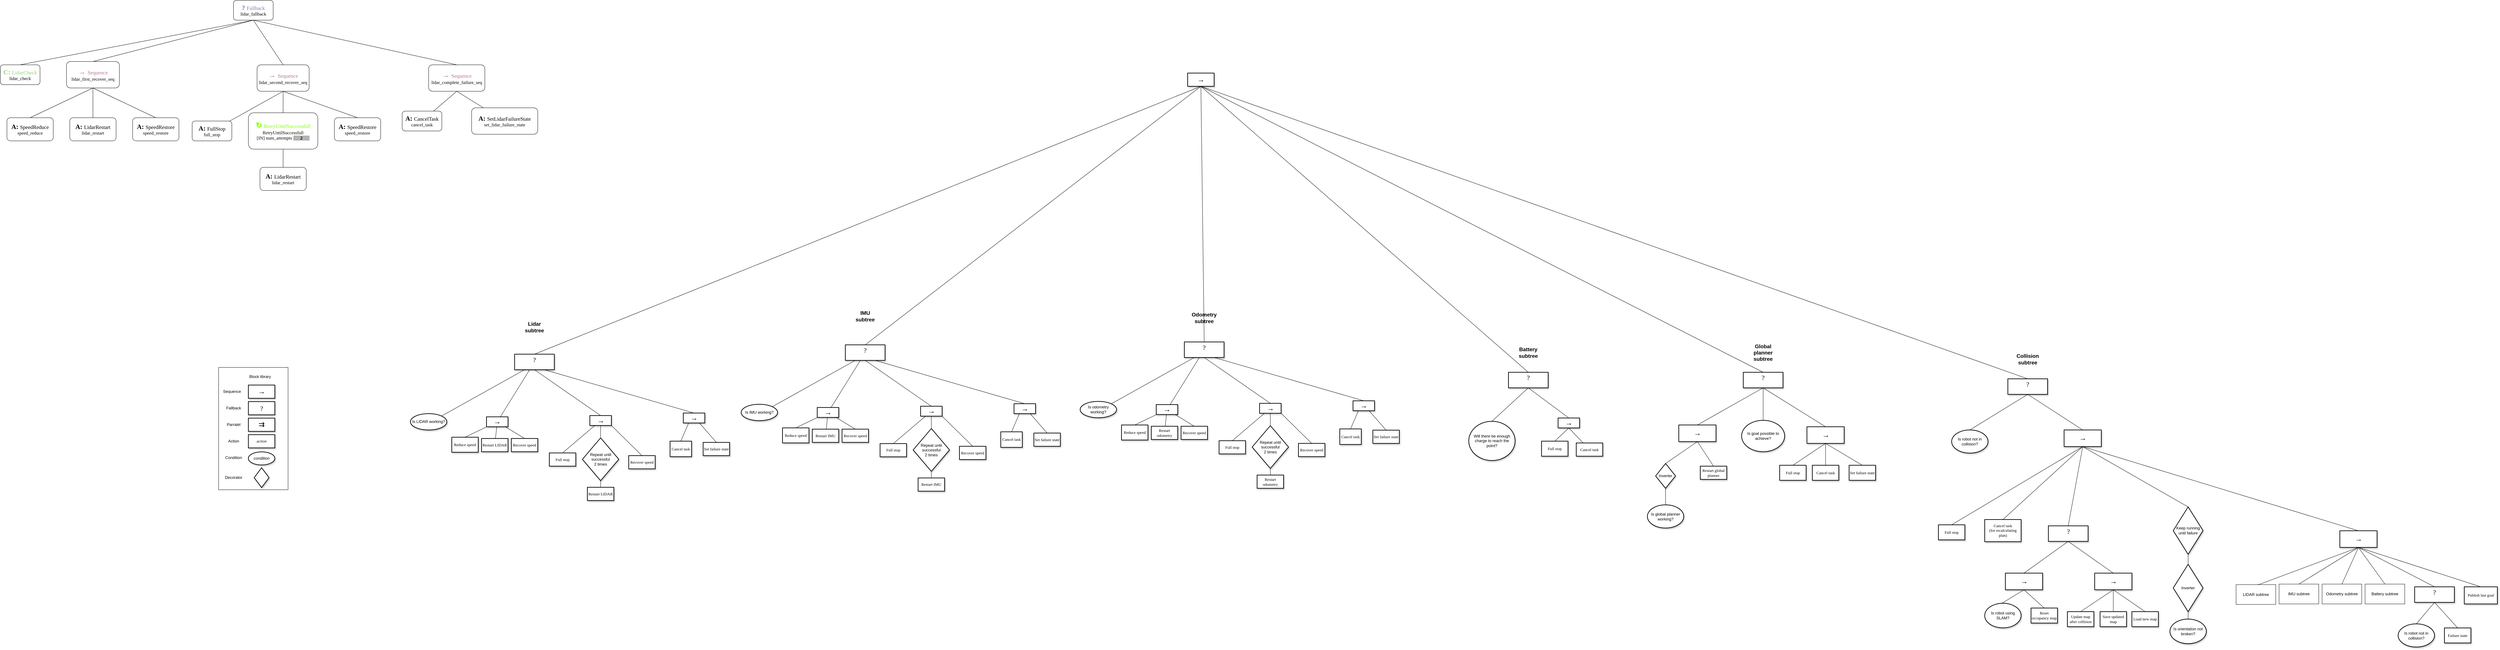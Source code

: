 <mxfile version="24.4.10" type="google">
  <diagram name="Page-1" id="10a91c8b-09ff-31b1-d368-03940ed4cc9e">
    <mxGraphModel grid="1" page="1" gridSize="10" guides="1" tooltips="1" connect="1" arrows="1" fold="1" pageScale="1" pageWidth="1100" pageHeight="850" background="none" math="0" shadow="0">
      <root>
        <mxCell id="0" />
        <mxCell id="1" parent="0" />
        <mxCell id="UioLQ09sQyiLT7YCH2Jn-2" value="&lt;font style=&quot;font-size: 20px;&quot;&gt;?&lt;/font&gt;&lt;div&gt;&lt;br/&gt;&lt;/div&gt;" style="whiteSpace=wrap;html=1;rounded=0;shadow=1;labelBackgroundColor=none;strokeWidth=2;fontFamily=Verdana;fontSize=12;align=center;" vertex="1" parent="1">
          <mxGeometry x="2690" y="-395.25" width="120" height="47" as="geometry" />
        </mxCell>
        <mxCell id="UioLQ09sQyiLT7YCH2Jn-3" value="Will there be enough charge to reach the point?" style="ellipse;whiteSpace=wrap;html=1;shadow=1;strokeWidth=2;" vertex="1" parent="1">
          <mxGeometry x="2570" y="-247" width="140" height="118.56" as="geometry" />
        </mxCell>
        <mxCell id="UioLQ09sQyiLT7YCH2Jn-4" style="edgeStyle=none;shape=connector;rounded=0;orthogonalLoop=1;jettySize=auto;html=1;exitX=0.5;exitY=0;exitDx=0;exitDy=0;entryX=0.5;entryY=1;entryDx=0;entryDy=0;labelBackgroundColor=default;strokeColor=default;align=center;verticalAlign=middle;fontFamily=Helvetica;fontSize=11;fontColor=default;endArrow=none;endFill=0;" edge="1" parent="1" source="UioLQ09sQyiLT7YCH2Jn-3" target="UioLQ09sQyiLT7YCH2Jn-2">
          <mxGeometry relative="1" as="geometry" />
        </mxCell>
        <mxCell id="UioLQ09sQyiLT7YCH2Jn-6" value="" style="edgeStyle=none;shape=connector;rounded=0;orthogonalLoop=1;jettySize=auto;html=1;labelBackgroundColor=default;strokeColor=default;align=center;verticalAlign=middle;fontFamily=Helvetica;fontSize=11;fontColor=default;endArrow=none;endFill=0;entryX=0.5;entryY=1;entryDx=0;entryDy=0;exitX=0.5;exitY=0;exitDx=0;exitDy=0;" edge="1" parent="1" source="UioLQ09sQyiLT7YCH2Jn-7" target="UioLQ09sQyiLT7YCH2Jn-2">
          <mxGeometry relative="1" as="geometry" />
        </mxCell>
        <mxCell id="UioLQ09sQyiLT7YCH2Jn-7" value="&lt;font style=&quot;font-size: 22px;&quot;&gt;→&lt;/font&gt;" style="whiteSpace=wrap;html=1;rounded=0;shadow=1;labelBackgroundColor=none;strokeWidth=2;fontFamily=Verdana;fontSize=12;align=center;" vertex="1" parent="1">
          <mxGeometry x="2840" y="-257" width="65" height="30" as="geometry" />
        </mxCell>
        <mxCell id="UioLQ09sQyiLT7YCH2Jn-8" value="" style="rounded=0;orthogonalLoop=1;jettySize=auto;html=1;endArrow=none;endFill=0;exitX=0.5;exitY=0;exitDx=0;exitDy=0;entryX=0.5;entryY=1;entryDx=0;entryDy=0;" edge="1" parent="1" source="UioLQ09sQyiLT7YCH2Jn-15" target="UioLQ09sQyiLT7YCH2Jn-7">
          <mxGeometry relative="1" as="geometry">
            <mxPoint x="2815" y="-174.5" as="sourcePoint" />
          </mxGeometry>
        </mxCell>
        <mxCell id="UioLQ09sQyiLT7YCH2Jn-9" value="" style="edgeStyle=none;shape=connector;rounded=0;orthogonalLoop=1;jettySize=auto;html=1;labelBackgroundColor=default;strokeColor=default;align=center;verticalAlign=middle;fontFamily=Helvetica;fontSize=11;fontColor=default;endArrow=none;endFill=0;entryX=0.5;entryY=1;entryDx=0;entryDy=0;" edge="1" parent="1" source="UioLQ09sQyiLT7YCH2Jn-10" target="UioLQ09sQyiLT7YCH2Jn-7">
          <mxGeometry relative="1" as="geometry" />
        </mxCell>
        <mxCell id="UioLQ09sQyiLT7YCH2Jn-10" value="Cancel task" style="whiteSpace=wrap;html=1;rounded=0;shadow=1;labelBackgroundColor=none;strokeWidth=2;fontFamily=Verdana;fontSize=12;align=center;fontColor=default;" vertex="1" parent="1">
          <mxGeometry x="2895" y="-181.5" width="80" height="40" as="geometry" />
        </mxCell>
        <mxCell id="UioLQ09sQyiLT7YCH2Jn-14" style="edgeStyle=none;shape=connector;rounded=0;orthogonalLoop=1;jettySize=auto;html=1;exitX=0.5;exitY=1;exitDx=0;exitDy=0;labelBackgroundColor=default;strokeColor=default;align=center;verticalAlign=middle;fontFamily=Helvetica;fontSize=11;fontColor=default;endArrow=none;endFill=0;" edge="1" parent="1" source="UioLQ09sQyiLT7YCH2Jn-7" target="UioLQ09sQyiLT7YCH2Jn-7">
          <mxGeometry relative="1" as="geometry" />
        </mxCell>
        <mxCell id="UioLQ09sQyiLT7YCH2Jn-15" value="Full stop" style="whiteSpace=wrap;html=1;rounded=0;shadow=1;labelBackgroundColor=none;strokeWidth=2;fontFamily=Verdana;fontSize=12;align=center;" vertex="1" parent="1">
          <mxGeometry x="2790" y="-187" width="80" height="45.5" as="geometry" />
        </mxCell>
        <mxCell id="UioLQ09sQyiLT7YCH2Jn-66" value="" style="group" connectable="0" vertex="1" parent="1">
          <mxGeometry x="-1210" y="-410" width="210" height="370" as="geometry" />
        </mxCell>
        <mxCell id="9AjhnX1oY22zLJzkxwzU-82" value="" style="rounded=0;whiteSpace=wrap;html=1;fontFamily=Helvetica;fontSize=11;fontColor=default;" vertex="1" parent="UioLQ09sQyiLT7YCH2Jn-66">
          <mxGeometry width="210" height="370" as="geometry" />
        </mxCell>
        <mxCell id="G0iIxaiOr9bZmsA65mvV-7" value="&lt;div&gt;Block library&lt;/div&gt;" style="text;html=1;align=center;verticalAlign=middle;resizable=0;points=[];autosize=1;strokeColor=none;fillColor=none;" vertex="1" parent="UioLQ09sQyiLT7YCH2Jn-66">
          <mxGeometry x="80" y="13.37" width="90" height="30" as="geometry" />
        </mxCell>
        <mxCell id="G0iIxaiOr9bZmsA65mvV-8" value="&lt;font style=&quot;font-size: 22px;&quot;&gt;→&lt;/font&gt;" style="whiteSpace=wrap;html=1;rounded=0;shadow=1;labelBackgroundColor=none;strokeWidth=2;fontFamily=Verdana;fontSize=12;align=center;" vertex="1" parent="UioLQ09sQyiLT7YCH2Jn-66">
          <mxGeometry x="90" y="53.37" width="80" height="40" as="geometry" />
        </mxCell>
        <mxCell id="G0iIxaiOr9bZmsA65mvV-9" value="&lt;font style=&quot;font-size: 20px;&quot;&gt;?&lt;/font&gt;" style="whiteSpace=wrap;html=1;rounded=0;shadow=1;labelBackgroundColor=none;strokeWidth=2;fontFamily=Verdana;fontSize=12;align=center;" vertex="1" parent="UioLQ09sQyiLT7YCH2Jn-66">
          <mxGeometry x="90" y="103.37" width="80" height="40" as="geometry" />
        </mxCell>
        <mxCell id="G0iIxaiOr9bZmsA65mvV-10" value="&lt;div&gt;Sequence&lt;/div&gt;" style="text;html=1;align=center;verticalAlign=middle;resizable=0;points=[];autosize=1;strokeColor=none;fillColor=none;" vertex="1" parent="UioLQ09sQyiLT7YCH2Jn-66">
          <mxGeometry y="58.37" width="80" height="30" as="geometry" />
        </mxCell>
        <mxCell id="G0iIxaiOr9bZmsA65mvV-11" value="Fallback" style="text;html=1;align=center;verticalAlign=middle;resizable=0;points=[];autosize=1;strokeColor=none;fillColor=none;" vertex="1" parent="UioLQ09sQyiLT7YCH2Jn-66">
          <mxGeometry x="10" y="108.37" width="70" height="30" as="geometry" />
        </mxCell>
        <mxCell id="G0iIxaiOr9bZmsA65mvV-12" value="&lt;font style=&quot;font-size: 22px;&quot;&gt;⇉&lt;/font&gt;" style="whiteSpace=wrap;html=1;rounded=0;shadow=1;labelBackgroundColor=none;strokeWidth=2;fontFamily=Verdana;fontSize=12;align=center;" vertex="1" parent="UioLQ09sQyiLT7YCH2Jn-66">
          <mxGeometry x="90" y="153.37" width="80" height="40" as="geometry" />
        </mxCell>
        <mxCell id="G0iIxaiOr9bZmsA65mvV-13" value="Parralel" style="text;html=1;align=center;verticalAlign=middle;resizable=0;points=[];autosize=1;strokeColor=none;fillColor=none;" vertex="1" parent="UioLQ09sQyiLT7YCH2Jn-66">
          <mxGeometry x="15" y="158.37" width="60" height="30" as="geometry" />
        </mxCell>
        <mxCell id="G0iIxaiOr9bZmsA65mvV-14" value="&lt;i&gt;action&lt;/i&gt;" style="whiteSpace=wrap;html=1;rounded=0;shadow=1;labelBackgroundColor=none;strokeWidth=2;fontFamily=Verdana;fontSize=12;align=center;" vertex="1" parent="UioLQ09sQyiLT7YCH2Jn-66">
          <mxGeometry x="90" y="203.37" width="80" height="40" as="geometry" />
        </mxCell>
        <mxCell id="G0iIxaiOr9bZmsA65mvV-15" value="Action" style="text;html=1;align=center;verticalAlign=middle;resizable=0;points=[];autosize=1;strokeColor=none;fillColor=none;" vertex="1" parent="UioLQ09sQyiLT7YCH2Jn-66">
          <mxGeometry x="15" y="208.37" width="60" height="30" as="geometry" />
        </mxCell>
        <mxCell id="G0iIxaiOr9bZmsA65mvV-18" value="Condition" style="text;html=1;align=center;verticalAlign=middle;resizable=0;points=[];autosize=1;strokeColor=none;fillColor=none;" vertex="1" parent="UioLQ09sQyiLT7YCH2Jn-66">
          <mxGeometry x="10" y="258.37" width="70" height="30" as="geometry" />
        </mxCell>
        <mxCell id="G0iIxaiOr9bZmsA65mvV-19" value="" style="rhombus;whiteSpace=wrap;html=1;strokeWidth=2;shadow=1;" vertex="1" parent="UioLQ09sQyiLT7YCH2Jn-66">
          <mxGeometry x="107.5" y="303.37" width="45" height="60" as="geometry" />
        </mxCell>
        <mxCell id="G0iIxaiOr9bZmsA65mvV-20" value="Decorator" style="text;html=1;align=center;verticalAlign=middle;resizable=0;points=[];autosize=1;strokeColor=none;fillColor=none;" vertex="1" parent="UioLQ09sQyiLT7YCH2Jn-66">
          <mxGeometry x="5" y="318.37" width="80" height="30" as="geometry" />
        </mxCell>
        <mxCell id="G0iIxaiOr9bZmsA65mvV-53" value="&lt;i&gt;condition&lt;/i&gt;" style="ellipse;whiteSpace=wrap;html=1;shadow=1;strokeWidth=2;" vertex="1" parent="UioLQ09sQyiLT7YCH2Jn-66">
          <mxGeometry x="90" y="255.37" width="80" height="39.5" as="geometry" />
        </mxCell>
        <mxCell id="48wu9TIcfDq3I_-A-M1b-1" value="&lt;font style=&quot;font-size: 22px;&quot;&gt;→&lt;/font&gt;" style="whiteSpace=wrap;html=1;rounded=0;shadow=1;labelBackgroundColor=none;strokeWidth=2;fontFamily=Verdana;fontSize=12;align=center;strokeColor=default;allowArrows=1;" vertex="1" parent="1">
          <mxGeometry x="1720" y="-1300" width="80" height="40" as="geometry" />
        </mxCell>
        <mxCell id="48wu9TIcfDq3I_-A-M1b-2" value="" style="rounded=0;html=1;labelBackgroundColor=none;startArrow=none;startFill=0;startSize=5;endArrow=none;endFill=0;endSize=5;jettySize=auto;orthogonalLoop=1;strokeWidth=1;fontFamily=Verdana;fontSize=12;exitX=0.5;exitY=1;exitDx=0;exitDy=0;entryX=0.5;entryY=0;entryDx=0;entryDy=0;" edge="1" parent="1" source="48wu9TIcfDq3I_-A-M1b-1" target="48wu9TIcfDq3I_-A-M1b-3">
          <mxGeometry x="-0.217" y="-14" relative="1" as="geometry">
            <mxPoint as="offset" />
            <mxPoint x="-269" y="-500" as="sourcePoint" />
            <mxPoint x="-375" y="-410" as="targetPoint" />
          </mxGeometry>
        </mxCell>
        <mxCell id="48wu9TIcfDq3I_-A-M1b-3" value="&lt;font style=&quot;font-size: 20px;&quot;&gt;?&lt;/font&gt;&lt;div&gt;&lt;br/&gt;&lt;/div&gt;" style="whiteSpace=wrap;html=1;rounded=0;shadow=1;labelBackgroundColor=none;strokeWidth=2;fontFamily=Verdana;fontSize=12;align=center;" vertex="1" parent="1">
          <mxGeometry x="-315" y="-450" width="120" height="47" as="geometry" />
        </mxCell>
        <mxCell id="48wu9TIcfDq3I_-A-M1b-4" value="Is LIDAR working?" style="ellipse;whiteSpace=wrap;html=1;shadow=1;strokeWidth=2;" vertex="1" parent="1">
          <mxGeometry x="-630" y="-270.31" width="110" height="49.5" as="geometry" />
        </mxCell>
        <mxCell id="48wu9TIcfDq3I_-A-M1b-5" style="edgeStyle=none;shape=connector;rounded=0;orthogonalLoop=1;jettySize=auto;html=1;exitX=1;exitY=0;exitDx=0;exitDy=0;entryX=0.25;entryY=1;entryDx=0;entryDy=0;labelBackgroundColor=default;strokeColor=default;align=center;verticalAlign=middle;fontFamily=Helvetica;fontSize=11;fontColor=default;endArrow=none;endFill=0;" edge="1" parent="1" source="48wu9TIcfDq3I_-A-M1b-4" target="48wu9TIcfDq3I_-A-M1b-3">
          <mxGeometry relative="1" as="geometry" />
        </mxCell>
        <mxCell id="48wu9TIcfDq3I_-A-M1b-6" value="" style="edgeStyle=none;shape=connector;rounded=0;orthogonalLoop=1;jettySize=auto;html=1;labelBackgroundColor=default;strokeColor=default;align=center;verticalAlign=middle;fontFamily=Helvetica;fontSize=11;fontColor=default;endArrow=none;endFill=0;entryX=0.75;entryY=1;entryDx=0;entryDy=0;exitX=0.5;exitY=0;exitDx=0;exitDy=0;" edge="1" parent="1" source="48wu9TIcfDq3I_-A-M1b-29" target="48wu9TIcfDq3I_-A-M1b-30">
          <mxGeometry relative="1" as="geometry" />
        </mxCell>
        <mxCell id="48wu9TIcfDq3I_-A-M1b-7" value="" style="edgeStyle=none;shape=connector;rounded=0;orthogonalLoop=1;jettySize=auto;html=1;labelBackgroundColor=default;strokeColor=default;align=center;verticalAlign=middle;fontFamily=Helvetica;fontSize=11;fontColor=default;endArrow=none;endFill=0;" edge="1" parent="1" source="48wu9TIcfDq3I_-A-M1b-8" target="48wu9TIcfDq3I_-A-M1b-3">
          <mxGeometry relative="1" as="geometry" />
        </mxCell>
        <mxCell id="48wu9TIcfDq3I_-A-M1b-8" value="&lt;font style=&quot;font-size: 22px;&quot;&gt;→&lt;/font&gt;" style="whiteSpace=wrap;html=1;rounded=0;shadow=1;labelBackgroundColor=none;strokeWidth=2;fontFamily=Verdana;fontSize=12;align=center;" vertex="1" parent="1">
          <mxGeometry x="-400" y="-260.56" width="65" height="30" as="geometry" />
        </mxCell>
        <mxCell id="48wu9TIcfDq3I_-A-M1b-9" value="" style="rounded=0;orthogonalLoop=1;jettySize=auto;html=1;endArrow=none;endFill=0;exitX=0.5;exitY=0;exitDx=0;exitDy=0;" edge="1" parent="1" source="48wu9TIcfDq3I_-A-M1b-16" target="48wu9TIcfDq3I_-A-M1b-8">
          <mxGeometry relative="1" as="geometry">
            <mxPoint x="-425" y="-178.06" as="sourcePoint" />
          </mxGeometry>
        </mxCell>
        <mxCell id="48wu9TIcfDq3I_-A-M1b-10" value="" style="edgeStyle=none;shape=connector;rounded=0;orthogonalLoop=1;jettySize=auto;html=1;labelBackgroundColor=default;strokeColor=default;align=center;verticalAlign=middle;fontFamily=Helvetica;fontSize=11;fontColor=default;endArrow=none;endFill=0;" edge="1" parent="1" source="48wu9TIcfDq3I_-A-M1b-11" target="48wu9TIcfDq3I_-A-M1b-8">
          <mxGeometry relative="1" as="geometry" />
        </mxCell>
        <mxCell id="48wu9TIcfDq3I_-A-M1b-11" value="Restart LIDAR" style="whiteSpace=wrap;html=1;rounded=0;shadow=1;labelBackgroundColor=none;strokeWidth=2;fontFamily=Verdana;fontSize=12;align=center;fontColor=default;" vertex="1" parent="1">
          <mxGeometry x="-415" y="-195.06" width="80" height="40" as="geometry" />
        </mxCell>
        <mxCell id="48wu9TIcfDq3I_-A-M1b-12" value="" style="edgeStyle=none;shape=connector;rounded=0;orthogonalLoop=1;jettySize=auto;html=1;labelBackgroundColor=default;strokeColor=default;align=center;verticalAlign=middle;fontFamily=Helvetica;fontSize=11;fontColor=default;endArrow=none;endFill=0;exitX=0.5;exitY=0;exitDx=0;exitDy=0;" edge="1" parent="1" source="48wu9TIcfDq3I_-A-M1b-17" target="48wu9TIcfDq3I_-A-M1b-8">
          <mxGeometry relative="1" as="geometry">
            <mxPoint x="-175" y="-258.06" as="sourcePoint" />
          </mxGeometry>
        </mxCell>
        <mxCell id="48wu9TIcfDq3I_-A-M1b-13" value="" style="edgeStyle=none;shape=connector;rounded=0;orthogonalLoop=1;jettySize=auto;html=1;labelBackgroundColor=default;strokeColor=default;align=center;verticalAlign=middle;fontFamily=Helvetica;fontSize=11;fontColor=default;endArrow=none;endFill=0;exitX=0.25;exitY=1;exitDx=0;exitDy=0;entryX=0.5;entryY=0;entryDx=0;entryDy=0;" edge="1" parent="1" source="48wu9TIcfDq3I_-A-M1b-30" target="48wu9TIcfDq3I_-A-M1b-31">
          <mxGeometry relative="1" as="geometry">
            <mxPoint x="25" y="89.88" as="sourcePoint" />
          </mxGeometry>
        </mxCell>
        <mxCell id="48wu9TIcfDq3I_-A-M1b-14" value="" style="edgeStyle=none;shape=connector;rounded=0;orthogonalLoop=1;jettySize=auto;html=1;labelBackgroundColor=default;strokeColor=default;align=center;verticalAlign=middle;fontFamily=Helvetica;fontSize=11;fontColor=default;endArrow=none;endFill=0;entryX=0.75;entryY=1;entryDx=0;entryDy=0;exitX=0.5;exitY=0;exitDx=0;exitDy=0;" edge="1" parent="1" source="48wu9TIcfDq3I_-A-M1b-30" target="48wu9TIcfDq3I_-A-M1b-3">
          <mxGeometry relative="1" as="geometry">
            <mxPoint x="25" y="-380" as="sourcePoint" />
          </mxGeometry>
        </mxCell>
        <mxCell id="48wu9TIcfDq3I_-A-M1b-15" style="edgeStyle=none;shape=connector;rounded=0;orthogonalLoop=1;jettySize=auto;html=1;exitX=0.5;exitY=1;exitDx=0;exitDy=0;labelBackgroundColor=default;strokeColor=default;align=center;verticalAlign=middle;fontFamily=Helvetica;fontSize=11;fontColor=default;endArrow=none;endFill=0;" edge="1" parent="1" source="48wu9TIcfDq3I_-A-M1b-8" target="48wu9TIcfDq3I_-A-M1b-8">
          <mxGeometry relative="1" as="geometry" />
        </mxCell>
        <mxCell id="48wu9TIcfDq3I_-A-M1b-16" value="Reduce speed" style="whiteSpace=wrap;html=1;rounded=0;shadow=1;labelBackgroundColor=none;strokeWidth=2;fontFamily=Verdana;fontSize=12;align=center;" vertex="1" parent="1">
          <mxGeometry x="-505" y="-198.93" width="80" height="45.5" as="geometry" />
        </mxCell>
        <mxCell id="48wu9TIcfDq3I_-A-M1b-17" value="Recover speed" style="whiteSpace=wrap;html=1;rounded=0;shadow=1;labelBackgroundColor=none;strokeWidth=2;fontFamily=Verdana;fontSize=12;align=center;" vertex="1" parent="1">
          <mxGeometry x="-325" y="-195.06" width="80" height="40" as="geometry" />
        </mxCell>
        <mxCell id="48wu9TIcfDq3I_-A-M1b-18" value="&lt;font style=&quot;font-size: 22px;&quot;&gt;→&lt;/font&gt;" style="whiteSpace=wrap;html=1;rounded=0;shadow=1;labelBackgroundColor=none;strokeWidth=2;fontFamily=Verdana;fontSize=12;align=center;" vertex="1" parent="1">
          <mxGeometry x="-87.5" y="-264.37" width="65" height="30" as="geometry" />
        </mxCell>
        <mxCell id="48wu9TIcfDq3I_-A-M1b-19" value="" style="rounded=0;orthogonalLoop=1;jettySize=auto;html=1;endArrow=none;endFill=0;exitX=0.5;exitY=0;exitDx=0;exitDy=0;" edge="1" parent="1" source="48wu9TIcfDq3I_-A-M1b-23" target="48wu9TIcfDq3I_-A-M1b-18">
          <mxGeometry relative="1" as="geometry">
            <mxPoint x="-120" y="-254" as="sourcePoint" />
          </mxGeometry>
        </mxCell>
        <mxCell id="48wu9TIcfDq3I_-A-M1b-20" value="" style="edgeStyle=none;shape=connector;rounded=0;orthogonalLoop=1;jettySize=auto;html=1;labelBackgroundColor=default;strokeColor=default;align=center;verticalAlign=middle;fontFamily=Helvetica;fontSize=11;fontColor=default;endArrow=none;endFill=0;exitX=0.5;exitY=0;exitDx=0;exitDy=0;" edge="1" parent="1" source="48wu9TIcfDq3I_-A-M1b-25" target="48wu9TIcfDq3I_-A-M1b-18">
          <mxGeometry relative="1" as="geometry">
            <mxPoint x="100" y="-187.5" as="sourcePoint" />
          </mxGeometry>
        </mxCell>
        <mxCell id="48wu9TIcfDq3I_-A-M1b-21" value="Restart LIDAR" style="whiteSpace=wrap;html=1;rounded=0;shadow=1;labelBackgroundColor=none;strokeWidth=2;fontFamily=Verdana;fontSize=12;align=center;fontColor=default;" vertex="1" parent="1">
          <mxGeometry x="-95" y="-47.5" width="80" height="40" as="geometry" />
        </mxCell>
        <mxCell id="48wu9TIcfDq3I_-A-M1b-22" style="edgeStyle=none;shape=connector;rounded=0;orthogonalLoop=1;jettySize=auto;html=1;exitX=0.5;exitY=1;exitDx=0;exitDy=0;labelBackgroundColor=default;strokeColor=default;align=center;verticalAlign=middle;fontFamily=Helvetica;fontSize=11;fontColor=default;endArrow=none;endFill=0;" edge="1" parent="1" source="48wu9TIcfDq3I_-A-M1b-18" target="48wu9TIcfDq3I_-A-M1b-18">
          <mxGeometry relative="1" as="geometry" />
        </mxCell>
        <mxCell id="48wu9TIcfDq3I_-A-M1b-23" value="Full stop" style="whiteSpace=wrap;html=1;rounded=0;shadow=1;labelBackgroundColor=none;strokeWidth=2;fontFamily=Verdana;fontSize=12;align=center;" vertex="1" parent="1">
          <mxGeometry x="-210" y="-151.37" width="80" height="40" as="geometry" />
        </mxCell>
        <mxCell id="48wu9TIcfDq3I_-A-M1b-24" value="" style="edgeStyle=none;shape=connector;rounded=0;orthogonalLoop=1;jettySize=auto;html=1;labelBackgroundColor=default;strokeColor=default;align=center;verticalAlign=middle;fontFamily=Helvetica;fontSize=11;fontColor=default;endArrow=none;endFill=0;entryX=0.5;entryY=1;entryDx=0;entryDy=0;exitX=0.5;exitY=0;exitDx=0;exitDy=0;" edge="1" parent="1" source="48wu9TIcfDq3I_-A-M1b-18" target="48wu9TIcfDq3I_-A-M1b-3">
          <mxGeometry relative="1" as="geometry">
            <mxPoint x="-185" y="-369.32" as="sourcePoint" />
            <mxPoint x="-154" y="-409.32" as="targetPoint" />
          </mxGeometry>
        </mxCell>
        <mxCell id="48wu9TIcfDq3I_-A-M1b-25" value="Repeat until successful&lt;br&gt;2 times" style="rhombus;whiteSpace=wrap;html=1;strokeWidth=2;shadow=1;" vertex="1" parent="1">
          <mxGeometry x="-110" y="-196.87" width="110" height="129.37" as="geometry" />
        </mxCell>
        <mxCell id="48wu9TIcfDq3I_-A-M1b-26" value="" style="edgeStyle=none;shape=connector;rounded=0;orthogonalLoop=1;jettySize=auto;html=1;labelBackgroundColor=default;strokeColor=default;align=center;verticalAlign=middle;fontFamily=Helvetica;fontSize=11;fontColor=default;endArrow=none;endFill=0;exitX=0.5;exitY=0;exitDx=0;exitDy=0;entryX=0.5;entryY=1;entryDx=0;entryDy=0;" edge="1" parent="1" source="48wu9TIcfDq3I_-A-M1b-21" target="48wu9TIcfDq3I_-A-M1b-25">
          <mxGeometry relative="1" as="geometry">
            <mxPoint x="20" y="-60.62" as="sourcePoint" />
            <mxPoint x="-40" y="-122.5" as="targetPoint" />
          </mxGeometry>
        </mxCell>
        <mxCell id="48wu9TIcfDq3I_-A-M1b-27" value="Recover speed" style="whiteSpace=wrap;html=1;rounded=0;shadow=1;labelBackgroundColor=none;strokeWidth=2;fontFamily=Verdana;fontSize=12;align=center;" vertex="1" parent="1">
          <mxGeometry x="30" y="-143.25" width="80" height="40" as="geometry" />
        </mxCell>
        <mxCell id="48wu9TIcfDq3I_-A-M1b-28" value="" style="edgeStyle=none;shape=connector;rounded=0;orthogonalLoop=1;jettySize=auto;html=1;labelBackgroundColor=default;strokeColor=default;align=center;verticalAlign=middle;fontFamily=Helvetica;fontSize=11;fontColor=default;endArrow=none;endFill=0;exitX=0.5;exitY=0;exitDx=0;exitDy=0;entryX=1;entryY=1;entryDx=0;entryDy=0;" edge="1" parent="1" source="48wu9TIcfDq3I_-A-M1b-27" target="48wu9TIcfDq3I_-A-M1b-18">
          <mxGeometry relative="1" as="geometry">
            <mxPoint x="-150" y="-171.5" as="sourcePoint" />
            <mxPoint x="-249" y="-219.5" as="targetPoint" />
          </mxGeometry>
        </mxCell>
        <mxCell id="48wu9TIcfDq3I_-A-M1b-29" value="Set failure state" style="whiteSpace=wrap;html=1;rounded=0;shadow=1;labelBackgroundColor=none;strokeWidth=2;fontFamily=Verdana;fontSize=12;align=center;fontColor=default;" vertex="1" parent="1">
          <mxGeometry x="255" y="-183.25" width="80" height="40" as="geometry" />
        </mxCell>
        <mxCell id="48wu9TIcfDq3I_-A-M1b-30" value="&lt;font style=&quot;font-size: 22px;&quot;&gt;→&lt;/font&gt;" style="whiteSpace=wrap;html=1;rounded=0;shadow=1;labelBackgroundColor=none;strokeWidth=2;fontFamily=Verdana;fontSize=12;align=center;" vertex="1" parent="1">
          <mxGeometry x="195" y="-272" width="65" height="30" as="geometry" />
        </mxCell>
        <mxCell id="48wu9TIcfDq3I_-A-M1b-31" value="Cancel task" style="whiteSpace=wrap;html=1;rounded=0;shadow=1;labelBackgroundColor=none;strokeWidth=2;fontFamily=Verdana;fontSize=12;align=center;fontColor=default;" vertex="1" parent="1">
          <mxGeometry x="155" y="-187" width="65" height="47" as="geometry" />
        </mxCell>
        <mxCell id="48wu9TIcfDq3I_-A-M1b-32" value="&lt;font style=&quot;font-size: 20px;&quot;&gt;?&lt;/font&gt;&lt;div&gt;&lt;br/&gt;&lt;/div&gt;" style="whiteSpace=wrap;html=1;rounded=0;shadow=1;labelBackgroundColor=none;strokeWidth=2;fontFamily=Verdana;fontSize=12;align=center;" vertex="1" parent="1">
          <mxGeometry x="685" y="-478.25" width="120" height="47" as="geometry" />
        </mxCell>
        <mxCell id="48wu9TIcfDq3I_-A-M1b-33" value="Is IMU working?" style="ellipse;whiteSpace=wrap;html=1;shadow=1;strokeWidth=2;" vertex="1" parent="1">
          <mxGeometry x="370" y="-298.56" width="110" height="49.5" as="geometry" />
        </mxCell>
        <mxCell id="48wu9TIcfDq3I_-A-M1b-34" style="edgeStyle=none;shape=connector;rounded=0;orthogonalLoop=1;jettySize=auto;html=1;exitX=1;exitY=0;exitDx=0;exitDy=0;entryX=0.25;entryY=1;entryDx=0;entryDy=0;labelBackgroundColor=default;strokeColor=default;align=center;verticalAlign=middle;fontFamily=Helvetica;fontSize=11;fontColor=default;endArrow=none;endFill=0;" edge="1" parent="1" source="48wu9TIcfDq3I_-A-M1b-33" target="48wu9TIcfDq3I_-A-M1b-32">
          <mxGeometry relative="1" as="geometry" />
        </mxCell>
        <mxCell id="48wu9TIcfDq3I_-A-M1b-35" value="" style="edgeStyle=none;shape=connector;rounded=0;orthogonalLoop=1;jettySize=auto;html=1;labelBackgroundColor=default;strokeColor=default;align=center;verticalAlign=middle;fontFamily=Helvetica;fontSize=11;fontColor=default;endArrow=none;endFill=0;entryX=0.75;entryY=1;entryDx=0;entryDy=0;exitX=0.5;exitY=0;exitDx=0;exitDy=0;" edge="1" parent="1" source="48wu9TIcfDq3I_-A-M1b-58" target="48wu9TIcfDq3I_-A-M1b-59">
          <mxGeometry relative="1" as="geometry" />
        </mxCell>
        <mxCell id="48wu9TIcfDq3I_-A-M1b-36" value="" style="edgeStyle=none;shape=connector;rounded=0;orthogonalLoop=1;jettySize=auto;html=1;labelBackgroundColor=default;strokeColor=default;align=center;verticalAlign=middle;fontFamily=Helvetica;fontSize=11;fontColor=default;endArrow=none;endFill=0;" edge="1" parent="1" source="48wu9TIcfDq3I_-A-M1b-37" target="48wu9TIcfDq3I_-A-M1b-32">
          <mxGeometry relative="1" as="geometry" />
        </mxCell>
        <mxCell id="48wu9TIcfDq3I_-A-M1b-37" value="&lt;font style=&quot;font-size: 22px;&quot;&gt;→&lt;/font&gt;" style="whiteSpace=wrap;html=1;rounded=0;shadow=1;labelBackgroundColor=none;strokeWidth=2;fontFamily=Verdana;fontSize=12;align=center;" vertex="1" parent="1">
          <mxGeometry x="600" y="-288.81" width="65" height="30" as="geometry" />
        </mxCell>
        <mxCell id="48wu9TIcfDq3I_-A-M1b-38" value="" style="rounded=0;orthogonalLoop=1;jettySize=auto;html=1;endArrow=none;endFill=0;exitX=0.5;exitY=0;exitDx=0;exitDy=0;" edge="1" parent="1" source="48wu9TIcfDq3I_-A-M1b-45" target="48wu9TIcfDq3I_-A-M1b-37">
          <mxGeometry relative="1" as="geometry">
            <mxPoint x="575" y="-206.31" as="sourcePoint" />
          </mxGeometry>
        </mxCell>
        <mxCell id="48wu9TIcfDq3I_-A-M1b-39" value="" style="edgeStyle=none;shape=connector;rounded=0;orthogonalLoop=1;jettySize=auto;html=1;labelBackgroundColor=default;strokeColor=default;align=center;verticalAlign=middle;fontFamily=Helvetica;fontSize=11;fontColor=default;endArrow=none;endFill=0;" edge="1" parent="1" source="48wu9TIcfDq3I_-A-M1b-40" target="48wu9TIcfDq3I_-A-M1b-37">
          <mxGeometry relative="1" as="geometry" />
        </mxCell>
        <mxCell id="48wu9TIcfDq3I_-A-M1b-40" value="Restart IMU" style="whiteSpace=wrap;html=1;rounded=0;shadow=1;labelBackgroundColor=none;strokeWidth=2;fontFamily=Verdana;fontSize=12;align=center;fontColor=default;" vertex="1" parent="1">
          <mxGeometry x="585" y="-223.31" width="80" height="40" as="geometry" />
        </mxCell>
        <mxCell id="48wu9TIcfDq3I_-A-M1b-41" value="" style="edgeStyle=none;shape=connector;rounded=0;orthogonalLoop=1;jettySize=auto;html=1;labelBackgroundColor=default;strokeColor=default;align=center;verticalAlign=middle;fontFamily=Helvetica;fontSize=11;fontColor=default;endArrow=none;endFill=0;exitX=0.5;exitY=0;exitDx=0;exitDy=0;" edge="1" parent="1" source="48wu9TIcfDq3I_-A-M1b-46" target="48wu9TIcfDq3I_-A-M1b-37">
          <mxGeometry relative="1" as="geometry">
            <mxPoint x="825" y="-286.31" as="sourcePoint" />
          </mxGeometry>
        </mxCell>
        <mxCell id="48wu9TIcfDq3I_-A-M1b-42" value="" style="edgeStyle=none;shape=connector;rounded=0;orthogonalLoop=1;jettySize=auto;html=1;labelBackgroundColor=default;strokeColor=default;align=center;verticalAlign=middle;fontFamily=Helvetica;fontSize=11;fontColor=default;endArrow=none;endFill=0;exitX=0.25;exitY=1;exitDx=0;exitDy=0;entryX=0.5;entryY=0;entryDx=0;entryDy=0;" edge="1" parent="1" source="48wu9TIcfDq3I_-A-M1b-59" target="48wu9TIcfDq3I_-A-M1b-60">
          <mxGeometry relative="1" as="geometry">
            <mxPoint x="1025" y="61.63" as="sourcePoint" />
          </mxGeometry>
        </mxCell>
        <mxCell id="48wu9TIcfDq3I_-A-M1b-43" value="" style="edgeStyle=none;shape=connector;rounded=0;orthogonalLoop=1;jettySize=auto;html=1;labelBackgroundColor=default;strokeColor=default;align=center;verticalAlign=middle;fontFamily=Helvetica;fontSize=11;fontColor=default;endArrow=none;endFill=0;entryX=0.75;entryY=1;entryDx=0;entryDy=0;exitX=0.5;exitY=0;exitDx=0;exitDy=0;" edge="1" parent="1" source="48wu9TIcfDq3I_-A-M1b-59" target="48wu9TIcfDq3I_-A-M1b-32">
          <mxGeometry relative="1" as="geometry">
            <mxPoint x="1025" y="-408.25" as="sourcePoint" />
          </mxGeometry>
        </mxCell>
        <mxCell id="48wu9TIcfDq3I_-A-M1b-44" style="edgeStyle=none;shape=connector;rounded=0;orthogonalLoop=1;jettySize=auto;html=1;exitX=0.5;exitY=1;exitDx=0;exitDy=0;labelBackgroundColor=default;strokeColor=default;align=center;verticalAlign=middle;fontFamily=Helvetica;fontSize=11;fontColor=default;endArrow=none;endFill=0;" edge="1" parent="1" source="48wu9TIcfDq3I_-A-M1b-37" target="48wu9TIcfDq3I_-A-M1b-37">
          <mxGeometry relative="1" as="geometry" />
        </mxCell>
        <mxCell id="48wu9TIcfDq3I_-A-M1b-45" value="Reduce speed" style="whiteSpace=wrap;html=1;rounded=0;shadow=1;labelBackgroundColor=none;strokeWidth=2;fontFamily=Verdana;fontSize=12;align=center;" vertex="1" parent="1">
          <mxGeometry x="495" y="-227.18" width="80" height="45.5" as="geometry" />
        </mxCell>
        <mxCell id="48wu9TIcfDq3I_-A-M1b-46" value="Recover speed" style="whiteSpace=wrap;html=1;rounded=0;shadow=1;labelBackgroundColor=none;strokeWidth=2;fontFamily=Verdana;fontSize=12;align=center;" vertex="1" parent="1">
          <mxGeometry x="675" y="-223.31" width="80" height="40" as="geometry" />
        </mxCell>
        <mxCell id="48wu9TIcfDq3I_-A-M1b-47" value="&lt;font style=&quot;font-size: 22px;&quot;&gt;→&lt;/font&gt;" style="whiteSpace=wrap;html=1;rounded=0;shadow=1;labelBackgroundColor=none;strokeWidth=2;fontFamily=Verdana;fontSize=12;align=center;" vertex="1" parent="1">
          <mxGeometry x="912.5" y="-292.62" width="65" height="30" as="geometry" />
        </mxCell>
        <mxCell id="48wu9TIcfDq3I_-A-M1b-48" value="" style="rounded=0;orthogonalLoop=1;jettySize=auto;html=1;endArrow=none;endFill=0;exitX=0.5;exitY=0;exitDx=0;exitDy=0;" edge="1" parent="1" source="48wu9TIcfDq3I_-A-M1b-52" target="48wu9TIcfDq3I_-A-M1b-47">
          <mxGeometry relative="1" as="geometry">
            <mxPoint x="880" y="-282.25" as="sourcePoint" />
          </mxGeometry>
        </mxCell>
        <mxCell id="48wu9TIcfDq3I_-A-M1b-49" value="" style="edgeStyle=none;shape=connector;rounded=0;orthogonalLoop=1;jettySize=auto;html=1;labelBackgroundColor=default;strokeColor=default;align=center;verticalAlign=middle;fontFamily=Helvetica;fontSize=11;fontColor=default;endArrow=none;endFill=0;exitX=0.5;exitY=0;exitDx=0;exitDy=0;" edge="1" parent="1" source="48wu9TIcfDq3I_-A-M1b-54" target="48wu9TIcfDq3I_-A-M1b-47">
          <mxGeometry relative="1" as="geometry">
            <mxPoint x="1100" y="-215.75" as="sourcePoint" />
          </mxGeometry>
        </mxCell>
        <mxCell id="48wu9TIcfDq3I_-A-M1b-50" value="Restart IMU" style="whiteSpace=wrap;html=1;rounded=0;shadow=1;labelBackgroundColor=none;strokeWidth=2;fontFamily=Verdana;fontSize=12;align=center;fontColor=default;" vertex="1" parent="1">
          <mxGeometry x="905" y="-75.75" width="80" height="40" as="geometry" />
        </mxCell>
        <mxCell id="48wu9TIcfDq3I_-A-M1b-51" style="edgeStyle=none;shape=connector;rounded=0;orthogonalLoop=1;jettySize=auto;html=1;exitX=0.5;exitY=1;exitDx=0;exitDy=0;labelBackgroundColor=default;strokeColor=default;align=center;verticalAlign=middle;fontFamily=Helvetica;fontSize=11;fontColor=default;endArrow=none;endFill=0;" edge="1" parent="1" source="48wu9TIcfDq3I_-A-M1b-47" target="48wu9TIcfDq3I_-A-M1b-47">
          <mxGeometry relative="1" as="geometry" />
        </mxCell>
        <mxCell id="48wu9TIcfDq3I_-A-M1b-52" value="Full stop" style="whiteSpace=wrap;html=1;rounded=0;shadow=1;labelBackgroundColor=none;strokeWidth=2;fontFamily=Verdana;fontSize=12;align=center;" vertex="1" parent="1">
          <mxGeometry x="790" y="-179.62" width="80" height="40" as="geometry" />
        </mxCell>
        <mxCell id="48wu9TIcfDq3I_-A-M1b-53" value="" style="edgeStyle=none;shape=connector;rounded=0;orthogonalLoop=1;jettySize=auto;html=1;labelBackgroundColor=default;strokeColor=default;align=center;verticalAlign=middle;fontFamily=Helvetica;fontSize=11;fontColor=default;endArrow=none;endFill=0;entryX=0.5;entryY=1;entryDx=0;entryDy=0;exitX=0.5;exitY=0;exitDx=0;exitDy=0;" edge="1" parent="1" source="48wu9TIcfDq3I_-A-M1b-47" target="48wu9TIcfDq3I_-A-M1b-32">
          <mxGeometry relative="1" as="geometry">
            <mxPoint x="815" y="-397.57" as="sourcePoint" />
            <mxPoint x="846" y="-437.57" as="targetPoint" />
          </mxGeometry>
        </mxCell>
        <mxCell id="48wu9TIcfDq3I_-A-M1b-54" value="Repeat until successful&lt;br&gt;2 times" style="rhombus;whiteSpace=wrap;html=1;strokeWidth=2;shadow=1;" vertex="1" parent="1">
          <mxGeometry x="890" y="-225.12" width="110" height="129.37" as="geometry" />
        </mxCell>
        <mxCell id="48wu9TIcfDq3I_-A-M1b-55" value="" style="edgeStyle=none;shape=connector;rounded=0;orthogonalLoop=1;jettySize=auto;html=1;labelBackgroundColor=default;strokeColor=default;align=center;verticalAlign=middle;fontFamily=Helvetica;fontSize=11;fontColor=default;endArrow=none;endFill=0;exitX=0.5;exitY=0;exitDx=0;exitDy=0;entryX=0.5;entryY=1;entryDx=0;entryDy=0;" edge="1" parent="1" source="48wu9TIcfDq3I_-A-M1b-50" target="48wu9TIcfDq3I_-A-M1b-54">
          <mxGeometry relative="1" as="geometry">
            <mxPoint x="1020" y="-88.87" as="sourcePoint" />
            <mxPoint x="960" y="-150.75" as="targetPoint" />
          </mxGeometry>
        </mxCell>
        <mxCell id="48wu9TIcfDq3I_-A-M1b-56" value="Recover speed" style="whiteSpace=wrap;html=1;rounded=0;shadow=1;labelBackgroundColor=none;strokeWidth=2;fontFamily=Verdana;fontSize=12;align=center;" vertex="1" parent="1">
          <mxGeometry x="1030" y="-171.5" width="80" height="40" as="geometry" />
        </mxCell>
        <mxCell id="48wu9TIcfDq3I_-A-M1b-57" value="" style="edgeStyle=none;shape=connector;rounded=0;orthogonalLoop=1;jettySize=auto;html=1;labelBackgroundColor=default;strokeColor=default;align=center;verticalAlign=middle;fontFamily=Helvetica;fontSize=11;fontColor=default;endArrow=none;endFill=0;exitX=0.5;exitY=0;exitDx=0;exitDy=0;entryX=1;entryY=1;entryDx=0;entryDy=0;" edge="1" parent="1" source="48wu9TIcfDq3I_-A-M1b-56" target="48wu9TIcfDq3I_-A-M1b-47">
          <mxGeometry relative="1" as="geometry">
            <mxPoint x="850" y="-199.75" as="sourcePoint" />
            <mxPoint x="751" y="-247.75" as="targetPoint" />
          </mxGeometry>
        </mxCell>
        <mxCell id="48wu9TIcfDq3I_-A-M1b-58" value="Set failure state" style="whiteSpace=wrap;html=1;rounded=0;shadow=1;labelBackgroundColor=none;strokeWidth=2;fontFamily=Verdana;fontSize=12;align=center;fontColor=default;" vertex="1" parent="1">
          <mxGeometry x="1255" y="-211.5" width="80" height="40" as="geometry" />
        </mxCell>
        <mxCell id="48wu9TIcfDq3I_-A-M1b-59" value="&lt;font style=&quot;font-size: 22px;&quot;&gt;→&lt;/font&gt;" style="whiteSpace=wrap;html=1;rounded=0;shadow=1;labelBackgroundColor=none;strokeWidth=2;fontFamily=Verdana;fontSize=12;align=center;" vertex="1" parent="1">
          <mxGeometry x="1195" y="-300.25" width="65" height="30" as="geometry" />
        </mxCell>
        <mxCell id="48wu9TIcfDq3I_-A-M1b-60" value="Cancel task" style="whiteSpace=wrap;html=1;rounded=0;shadow=1;labelBackgroundColor=none;strokeWidth=2;fontFamily=Verdana;fontSize=12;align=center;fontColor=default;" vertex="1" parent="1">
          <mxGeometry x="1155" y="-215.25" width="65" height="47" as="geometry" />
        </mxCell>
        <mxCell id="48wu9TIcfDq3I_-A-M1b-61" value="&lt;font style=&quot;font-size: 20px;&quot;&gt;?&lt;/font&gt;&lt;div&gt;&lt;br/&gt;&lt;/div&gt;" style="whiteSpace=wrap;html=1;rounded=0;shadow=1;labelBackgroundColor=none;strokeWidth=2;fontFamily=Verdana;fontSize=12;align=center;" vertex="1" parent="1">
          <mxGeometry x="1710" y="-487" width="120" height="47" as="geometry" />
        </mxCell>
        <mxCell id="48wu9TIcfDq3I_-A-M1b-62" value="Is odometry working?" style="ellipse;whiteSpace=wrap;html=1;shadow=1;strokeWidth=2;" vertex="1" parent="1">
          <mxGeometry x="1395" y="-307.31" width="110" height="49.5" as="geometry" />
        </mxCell>
        <mxCell id="48wu9TIcfDq3I_-A-M1b-63" style="edgeStyle=none;shape=connector;rounded=0;orthogonalLoop=1;jettySize=auto;html=1;exitX=1;exitY=0;exitDx=0;exitDy=0;entryX=0.25;entryY=1;entryDx=0;entryDy=0;labelBackgroundColor=default;strokeColor=default;align=center;verticalAlign=middle;fontFamily=Helvetica;fontSize=11;fontColor=default;endArrow=none;endFill=0;" edge="1" parent="1" source="48wu9TIcfDq3I_-A-M1b-62" target="48wu9TIcfDq3I_-A-M1b-61">
          <mxGeometry relative="1" as="geometry" />
        </mxCell>
        <mxCell id="48wu9TIcfDq3I_-A-M1b-64" value="" style="edgeStyle=none;shape=connector;rounded=0;orthogonalLoop=1;jettySize=auto;html=1;labelBackgroundColor=default;strokeColor=default;align=center;verticalAlign=middle;fontFamily=Helvetica;fontSize=11;fontColor=default;endArrow=none;endFill=0;entryX=0.75;entryY=1;entryDx=0;entryDy=0;exitX=0.5;exitY=0;exitDx=0;exitDy=0;" edge="1" parent="1" source="48wu9TIcfDq3I_-A-M1b-87" target="48wu9TIcfDq3I_-A-M1b-88">
          <mxGeometry relative="1" as="geometry" />
        </mxCell>
        <mxCell id="48wu9TIcfDq3I_-A-M1b-65" value="" style="edgeStyle=none;shape=connector;rounded=0;orthogonalLoop=1;jettySize=auto;html=1;labelBackgroundColor=default;strokeColor=default;align=center;verticalAlign=middle;fontFamily=Helvetica;fontSize=11;fontColor=default;endArrow=none;endFill=0;" edge="1" parent="1" source="48wu9TIcfDq3I_-A-M1b-66" target="48wu9TIcfDq3I_-A-M1b-61">
          <mxGeometry relative="1" as="geometry" />
        </mxCell>
        <mxCell id="48wu9TIcfDq3I_-A-M1b-66" value="&lt;font style=&quot;font-size: 22px;&quot;&gt;→&lt;/font&gt;" style="whiteSpace=wrap;html=1;rounded=0;shadow=1;labelBackgroundColor=none;strokeWidth=2;fontFamily=Verdana;fontSize=12;align=center;" vertex="1" parent="1">
          <mxGeometry x="1625" y="-297.56" width="65" height="30" as="geometry" />
        </mxCell>
        <mxCell id="48wu9TIcfDq3I_-A-M1b-67" value="" style="rounded=0;orthogonalLoop=1;jettySize=auto;html=1;endArrow=none;endFill=0;exitX=0.5;exitY=0;exitDx=0;exitDy=0;" edge="1" parent="1" source="48wu9TIcfDq3I_-A-M1b-74" target="48wu9TIcfDq3I_-A-M1b-66">
          <mxGeometry relative="1" as="geometry">
            <mxPoint x="1600" y="-215.06" as="sourcePoint" />
          </mxGeometry>
        </mxCell>
        <mxCell id="48wu9TIcfDq3I_-A-M1b-68" value="" style="edgeStyle=none;shape=connector;rounded=0;orthogonalLoop=1;jettySize=auto;html=1;labelBackgroundColor=default;strokeColor=default;align=center;verticalAlign=middle;fontFamily=Helvetica;fontSize=11;fontColor=default;endArrow=none;endFill=0;" edge="1" parent="1" source="48wu9TIcfDq3I_-A-M1b-69" target="48wu9TIcfDq3I_-A-M1b-66">
          <mxGeometry relative="1" as="geometry" />
        </mxCell>
        <mxCell id="48wu9TIcfDq3I_-A-M1b-69" value="Restart odometry" style="whiteSpace=wrap;html=1;rounded=0;shadow=1;labelBackgroundColor=none;strokeWidth=2;fontFamily=Verdana;fontSize=12;align=center;fontColor=default;" vertex="1" parent="1">
          <mxGeometry x="1610" y="-232.06" width="80" height="40" as="geometry" />
        </mxCell>
        <mxCell id="48wu9TIcfDq3I_-A-M1b-70" value="" style="edgeStyle=none;shape=connector;rounded=0;orthogonalLoop=1;jettySize=auto;html=1;labelBackgroundColor=default;strokeColor=default;align=center;verticalAlign=middle;fontFamily=Helvetica;fontSize=11;fontColor=default;endArrow=none;endFill=0;exitX=0.5;exitY=0;exitDx=0;exitDy=0;" edge="1" parent="1" source="48wu9TIcfDq3I_-A-M1b-75" target="48wu9TIcfDq3I_-A-M1b-66">
          <mxGeometry relative="1" as="geometry">
            <mxPoint x="1850" y="-295.06" as="sourcePoint" />
          </mxGeometry>
        </mxCell>
        <mxCell id="48wu9TIcfDq3I_-A-M1b-71" value="" style="edgeStyle=none;shape=connector;rounded=0;orthogonalLoop=1;jettySize=auto;html=1;labelBackgroundColor=default;strokeColor=default;align=center;verticalAlign=middle;fontFamily=Helvetica;fontSize=11;fontColor=default;endArrow=none;endFill=0;exitX=0.25;exitY=1;exitDx=0;exitDy=0;entryX=0.5;entryY=0;entryDx=0;entryDy=0;" edge="1" parent="1" source="48wu9TIcfDq3I_-A-M1b-88" target="48wu9TIcfDq3I_-A-M1b-89">
          <mxGeometry relative="1" as="geometry">
            <mxPoint x="2050" y="52.88" as="sourcePoint" />
          </mxGeometry>
        </mxCell>
        <mxCell id="48wu9TIcfDq3I_-A-M1b-72" value="" style="edgeStyle=none;shape=connector;rounded=0;orthogonalLoop=1;jettySize=auto;html=1;labelBackgroundColor=default;strokeColor=default;align=center;verticalAlign=middle;fontFamily=Helvetica;fontSize=11;fontColor=default;endArrow=none;endFill=0;entryX=0.75;entryY=1;entryDx=0;entryDy=0;exitX=0.5;exitY=0;exitDx=0;exitDy=0;" edge="1" parent="1" source="48wu9TIcfDq3I_-A-M1b-88" target="48wu9TIcfDq3I_-A-M1b-61">
          <mxGeometry relative="1" as="geometry">
            <mxPoint x="2050" y="-417" as="sourcePoint" />
          </mxGeometry>
        </mxCell>
        <mxCell id="48wu9TIcfDq3I_-A-M1b-73" style="edgeStyle=none;shape=connector;rounded=0;orthogonalLoop=1;jettySize=auto;html=1;exitX=0.5;exitY=1;exitDx=0;exitDy=0;labelBackgroundColor=default;strokeColor=default;align=center;verticalAlign=middle;fontFamily=Helvetica;fontSize=11;fontColor=default;endArrow=none;endFill=0;" edge="1" parent="1" source="48wu9TIcfDq3I_-A-M1b-66" target="48wu9TIcfDq3I_-A-M1b-66">
          <mxGeometry relative="1" as="geometry" />
        </mxCell>
        <mxCell id="48wu9TIcfDq3I_-A-M1b-74" value="Reduce speed" style="whiteSpace=wrap;html=1;rounded=0;shadow=1;labelBackgroundColor=none;strokeWidth=2;fontFamily=Verdana;fontSize=12;align=center;" vertex="1" parent="1">
          <mxGeometry x="1520" y="-235.93" width="80" height="45.5" as="geometry" />
        </mxCell>
        <mxCell id="48wu9TIcfDq3I_-A-M1b-75" value="Recover speed" style="whiteSpace=wrap;html=1;rounded=0;shadow=1;labelBackgroundColor=none;strokeWidth=2;fontFamily=Verdana;fontSize=12;align=center;" vertex="1" parent="1">
          <mxGeometry x="1700" y="-232.06" width="80" height="40" as="geometry" />
        </mxCell>
        <mxCell id="48wu9TIcfDq3I_-A-M1b-76" value="&lt;font style=&quot;font-size: 22px;&quot;&gt;→&lt;/font&gt;" style="whiteSpace=wrap;html=1;rounded=0;shadow=1;labelBackgroundColor=none;strokeWidth=2;fontFamily=Verdana;fontSize=12;align=center;" vertex="1" parent="1">
          <mxGeometry x="1937.5" y="-301.37" width="65" height="30" as="geometry" />
        </mxCell>
        <mxCell id="48wu9TIcfDq3I_-A-M1b-77" value="" style="rounded=0;orthogonalLoop=1;jettySize=auto;html=1;endArrow=none;endFill=0;exitX=0.5;exitY=0;exitDx=0;exitDy=0;" edge="1" parent="1" source="48wu9TIcfDq3I_-A-M1b-81" target="48wu9TIcfDq3I_-A-M1b-76">
          <mxGeometry relative="1" as="geometry">
            <mxPoint x="1905" y="-291" as="sourcePoint" />
          </mxGeometry>
        </mxCell>
        <mxCell id="48wu9TIcfDq3I_-A-M1b-78" value="" style="edgeStyle=none;shape=connector;rounded=0;orthogonalLoop=1;jettySize=auto;html=1;labelBackgroundColor=default;strokeColor=default;align=center;verticalAlign=middle;fontFamily=Helvetica;fontSize=11;fontColor=default;endArrow=none;endFill=0;exitX=0.5;exitY=0;exitDx=0;exitDy=0;" edge="1" parent="1" source="48wu9TIcfDq3I_-A-M1b-83" target="48wu9TIcfDq3I_-A-M1b-76">
          <mxGeometry relative="1" as="geometry">
            <mxPoint x="2125" y="-224.5" as="sourcePoint" />
          </mxGeometry>
        </mxCell>
        <mxCell id="48wu9TIcfDq3I_-A-M1b-79" value="Restart odometry" style="whiteSpace=wrap;html=1;rounded=0;shadow=1;labelBackgroundColor=none;strokeWidth=2;fontFamily=Verdana;fontSize=12;align=center;fontColor=default;" vertex="1" parent="1">
          <mxGeometry x="1930" y="-84.5" width="80" height="40" as="geometry" />
        </mxCell>
        <mxCell id="48wu9TIcfDq3I_-A-M1b-80" style="edgeStyle=none;shape=connector;rounded=0;orthogonalLoop=1;jettySize=auto;html=1;exitX=0.5;exitY=1;exitDx=0;exitDy=0;labelBackgroundColor=default;strokeColor=default;align=center;verticalAlign=middle;fontFamily=Helvetica;fontSize=11;fontColor=default;endArrow=none;endFill=0;" edge="1" parent="1" source="48wu9TIcfDq3I_-A-M1b-76" target="48wu9TIcfDq3I_-A-M1b-76">
          <mxGeometry relative="1" as="geometry" />
        </mxCell>
        <mxCell id="48wu9TIcfDq3I_-A-M1b-81" value="Full stop" style="whiteSpace=wrap;html=1;rounded=0;shadow=1;labelBackgroundColor=none;strokeWidth=2;fontFamily=Verdana;fontSize=12;align=center;" vertex="1" parent="1">
          <mxGeometry x="1815" y="-188.37" width="80" height="40" as="geometry" />
        </mxCell>
        <mxCell id="48wu9TIcfDq3I_-A-M1b-82" value="" style="edgeStyle=none;shape=connector;rounded=0;orthogonalLoop=1;jettySize=auto;html=1;labelBackgroundColor=default;strokeColor=default;align=center;verticalAlign=middle;fontFamily=Helvetica;fontSize=11;fontColor=default;endArrow=none;endFill=0;entryX=0.5;entryY=1;entryDx=0;entryDy=0;exitX=0.5;exitY=0;exitDx=0;exitDy=0;" edge="1" parent="1" source="48wu9TIcfDq3I_-A-M1b-76" target="48wu9TIcfDq3I_-A-M1b-61">
          <mxGeometry relative="1" as="geometry">
            <mxPoint x="1840" y="-406.32" as="sourcePoint" />
            <mxPoint x="1871" y="-446.32" as="targetPoint" />
          </mxGeometry>
        </mxCell>
        <mxCell id="48wu9TIcfDq3I_-A-M1b-83" value="Repeat until successful&lt;br&gt;2 times" style="rhombus;whiteSpace=wrap;html=1;strokeWidth=2;shadow=1;" vertex="1" parent="1">
          <mxGeometry x="1915" y="-233.87" width="110" height="129.37" as="geometry" />
        </mxCell>
        <mxCell id="48wu9TIcfDq3I_-A-M1b-84" value="" style="edgeStyle=none;shape=connector;rounded=0;orthogonalLoop=1;jettySize=auto;html=1;labelBackgroundColor=default;strokeColor=default;align=center;verticalAlign=middle;fontFamily=Helvetica;fontSize=11;fontColor=default;endArrow=none;endFill=0;exitX=0.5;exitY=0;exitDx=0;exitDy=0;entryX=0.5;entryY=1;entryDx=0;entryDy=0;" edge="1" parent="1" source="48wu9TIcfDq3I_-A-M1b-79" target="48wu9TIcfDq3I_-A-M1b-83">
          <mxGeometry relative="1" as="geometry">
            <mxPoint x="2045" y="-97.62" as="sourcePoint" />
            <mxPoint x="1985" y="-159.5" as="targetPoint" />
          </mxGeometry>
        </mxCell>
        <mxCell id="48wu9TIcfDq3I_-A-M1b-85" value="Recover speed" style="whiteSpace=wrap;html=1;rounded=0;shadow=1;labelBackgroundColor=none;strokeWidth=2;fontFamily=Verdana;fontSize=12;align=center;" vertex="1" parent="1">
          <mxGeometry x="2055" y="-180.25" width="80" height="40" as="geometry" />
        </mxCell>
        <mxCell id="48wu9TIcfDq3I_-A-M1b-86" value="" style="edgeStyle=none;shape=connector;rounded=0;orthogonalLoop=1;jettySize=auto;html=1;labelBackgroundColor=default;strokeColor=default;align=center;verticalAlign=middle;fontFamily=Helvetica;fontSize=11;fontColor=default;endArrow=none;endFill=0;exitX=0.5;exitY=0;exitDx=0;exitDy=0;entryX=1;entryY=1;entryDx=0;entryDy=0;" edge="1" parent="1" source="48wu9TIcfDq3I_-A-M1b-85" target="48wu9TIcfDq3I_-A-M1b-76">
          <mxGeometry relative="1" as="geometry">
            <mxPoint x="1875" y="-208.5" as="sourcePoint" />
            <mxPoint x="1776" y="-256.5" as="targetPoint" />
          </mxGeometry>
        </mxCell>
        <mxCell id="48wu9TIcfDq3I_-A-M1b-87" value="Set failure state" style="whiteSpace=wrap;html=1;rounded=0;shadow=1;labelBackgroundColor=none;strokeWidth=2;fontFamily=Verdana;fontSize=12;align=center;fontColor=default;" vertex="1" parent="1">
          <mxGeometry x="2280" y="-220.25" width="80" height="40" as="geometry" />
        </mxCell>
        <mxCell id="48wu9TIcfDq3I_-A-M1b-88" value="&lt;font style=&quot;font-size: 22px;&quot;&gt;→&lt;/font&gt;" style="whiteSpace=wrap;html=1;rounded=0;shadow=1;labelBackgroundColor=none;strokeWidth=2;fontFamily=Verdana;fontSize=12;align=center;" vertex="1" parent="1">
          <mxGeometry x="2220" y="-309" width="65" height="30" as="geometry" />
        </mxCell>
        <mxCell id="48wu9TIcfDq3I_-A-M1b-89" value="Cancel task" style="whiteSpace=wrap;html=1;rounded=0;shadow=1;labelBackgroundColor=none;strokeWidth=2;fontFamily=Verdana;fontSize=12;align=center;fontColor=default;" vertex="1" parent="1">
          <mxGeometry x="2180" y="-224" width="65" height="47" as="geometry" />
        </mxCell>
        <mxCell id="48wu9TIcfDq3I_-A-M1b-90" value="" style="rounded=0;html=1;labelBackgroundColor=none;startArrow=none;startFill=0;startSize=5;endArrow=none;endFill=0;endSize=5;jettySize=auto;orthogonalLoop=1;strokeWidth=1;fontFamily=Verdana;fontSize=12;exitX=0.5;exitY=0;exitDx=0;exitDy=0;entryX=0.5;entryY=1;entryDx=0;entryDy=0;" edge="1" parent="1" source="48wu9TIcfDq3I_-A-M1b-32" target="48wu9TIcfDq3I_-A-M1b-1">
          <mxGeometry x="-0.217" y="-14" relative="1" as="geometry">
            <mxPoint as="offset" />
            <mxPoint x="745" y="-940" as="sourcePoint" />
            <mxPoint x="405" y="-670" as="targetPoint" />
          </mxGeometry>
        </mxCell>
        <mxCell id="48wu9TIcfDq3I_-A-M1b-91" value="" style="rounded=0;html=1;labelBackgroundColor=none;startArrow=none;startFill=0;startSize=5;endArrow=none;endFill=0;endSize=5;jettySize=auto;orthogonalLoop=1;strokeWidth=1;fontFamily=Verdana;fontSize=12;entryX=0.5;entryY=0;entryDx=0;entryDy=0;exitX=0.5;exitY=1;exitDx=0;exitDy=0;" edge="1" parent="1" source="48wu9TIcfDq3I_-A-M1b-1" target="48wu9TIcfDq3I_-A-M1b-61">
          <mxGeometry x="-0.217" y="-14" relative="1" as="geometry">
            <mxPoint as="offset" />
            <mxPoint x="735" y="-950" as="sourcePoint" />
            <mxPoint x="-235" y="-430" as="targetPoint" />
          </mxGeometry>
        </mxCell>
        <mxCell id="48wu9TIcfDq3I_-A-M1b-92" value="Lidar subtree" style="text;html=1;align=center;verticalAlign=middle;whiteSpace=wrap;rounded=0;fontSize=16;fontStyle=1" vertex="1" parent="1">
          <mxGeometry x="-285" y="-547" width="60" height="30" as="geometry" />
        </mxCell>
        <mxCell id="48wu9TIcfDq3I_-A-M1b-93" value="IMU subtree" style="text;html=1;align=center;verticalAlign=middle;whiteSpace=wrap;rounded=0;fontSize=16;fontStyle=1" vertex="1" parent="1">
          <mxGeometry x="715" y="-580" width="60" height="30" as="geometry" />
        </mxCell>
        <mxCell id="48wu9TIcfDq3I_-A-M1b-94" value="Odometry subtree" style="text;html=1;align=center;verticalAlign=middle;whiteSpace=wrap;rounded=0;fontSize=16;fontStyle=1" vertex="1" parent="1">
          <mxGeometry x="1740" y="-575.37" width="60" height="30" as="geometry" />
        </mxCell>
        <mxCell id="48wu9TIcfDq3I_-A-M1b-96" value="" style="rounded=0;html=1;labelBackgroundColor=none;startArrow=none;startFill=0;startSize=5;endArrow=none;endFill=0;endSize=5;jettySize=auto;orthogonalLoop=1;strokeWidth=1;fontFamily=Verdana;fontSize=12;exitX=0.5;exitY=1;exitDx=0;exitDy=0;entryX=0.5;entryY=0;entryDx=0;entryDy=0;" edge="1" parent="1" source="48wu9TIcfDq3I_-A-M1b-1" target="UioLQ09sQyiLT7YCH2Jn-2">
          <mxGeometry x="-0.217" y="-14" relative="1" as="geometry">
            <mxPoint as="offset" />
            <mxPoint x="1210" y="-1008.37" as="sourcePoint" />
            <mxPoint x="2710" y="-450" as="targetPoint" />
          </mxGeometry>
        </mxCell>
        <mxCell id="48wu9TIcfDq3I_-A-M1b-97" value="Battery subtree" style="text;html=1;align=center;verticalAlign=middle;whiteSpace=wrap;rounded=0;fontSize=16;fontStyle=1" vertex="1" parent="1">
          <mxGeometry x="2720" y="-469.75" width="60" height="30" as="geometry" />
        </mxCell>
        <mxCell id="4gNPXNyw9CEOI4Ep-7_u-2" value="&lt;font style=&quot;font-size: 20px;&quot;&gt;?&lt;/font&gt;&lt;div&gt;&lt;br/&gt;&lt;/div&gt;" style="whiteSpace=wrap;html=1;rounded=0;shadow=1;labelBackgroundColor=none;strokeWidth=2;fontFamily=Verdana;fontSize=12;align=center;" vertex="1" parent="1">
          <mxGeometry x="3400" y="-395.25" width="120" height="47" as="geometry" />
        </mxCell>
        <mxCell id="4gNPXNyw9CEOI4Ep-7_u-3" value="Is goal possible to achieve?" style="ellipse;whiteSpace=wrap;html=1;shadow=1;strokeWidth=2;" vertex="1" parent="1">
          <mxGeometry x="3395" y="-250.06" width="130" height="95" as="geometry" />
        </mxCell>
        <mxCell id="4gNPXNyw9CEOI4Ep-7_u-5" value="" style="edgeStyle=none;shape=connector;rounded=0;orthogonalLoop=1;jettySize=auto;html=1;labelBackgroundColor=default;strokeColor=default;align=center;verticalAlign=middle;fontFamily=Helvetica;fontSize=11;fontColor=default;endArrow=none;endFill=0;entryX=0.5;entryY=1;entryDx=0;entryDy=0;exitX=0.5;exitY=0;exitDx=0;exitDy=0;" edge="1" parent="1" source="4gNPXNyw9CEOI4Ep-7_u-6" target="4gNPXNyw9CEOI4Ep-7_u-2">
          <mxGeometry relative="1" as="geometry" />
        </mxCell>
        <mxCell id="4gNPXNyw9CEOI4Ep-7_u-6" value="&lt;font style=&quot;font-size: 22px;&quot;&gt;→&lt;/font&gt;" style="whiteSpace=wrap;html=1;rounded=0;shadow=1;labelBackgroundColor=none;strokeWidth=2;fontFamily=Verdana;fontSize=12;align=center;" vertex="1" parent="1">
          <mxGeometry x="3205" y="-235.93" width="112.5" height="50.31" as="geometry" />
        </mxCell>
        <mxCell id="4gNPXNyw9CEOI4Ep-7_u-7" value="" style="rounded=0;orthogonalLoop=1;jettySize=auto;html=1;endArrow=none;endFill=0;entryX=0.5;entryY=1;entryDx=0;entryDy=0;exitX=0.5;exitY=0;exitDx=0;exitDy=0;" edge="1" parent="1" source="4gNPXNyw9CEOI4Ep-7_u-18" target="4gNPXNyw9CEOI4Ep-7_u-6">
          <mxGeometry relative="1" as="geometry">
            <mxPoint x="3115" y="-168.62" as="sourcePoint" />
          </mxGeometry>
        </mxCell>
        <mxCell id="4gNPXNyw9CEOI4Ep-7_u-8" value="" style="edgeStyle=none;shape=connector;rounded=0;orthogonalLoop=1;jettySize=auto;html=1;labelBackgroundColor=default;strokeColor=default;align=center;verticalAlign=middle;fontFamily=Helvetica;fontSize=11;fontColor=default;endArrow=none;endFill=0;entryX=0.5;entryY=1;entryDx=0;entryDy=0;exitX=0.5;exitY=0;exitDx=0;exitDy=0;" edge="1" parent="1" source="4gNPXNyw9CEOI4Ep-7_u-9" target="4gNPXNyw9CEOI4Ep-7_u-6">
          <mxGeometry relative="1" as="geometry" />
        </mxCell>
        <mxCell id="4gNPXNyw9CEOI4Ep-7_u-9" value="Restart global planner" style="whiteSpace=wrap;html=1;rounded=0;shadow=1;labelBackgroundColor=none;strokeWidth=2;fontFamily=Verdana;fontSize=12;align=center;fontColor=default;" vertex="1" parent="1">
          <mxGeometry x="3270" y="-111.37" width="80" height="40" as="geometry" />
        </mxCell>
        <mxCell id="4gNPXNyw9CEOI4Ep-7_u-10" style="edgeStyle=none;shape=connector;rounded=0;orthogonalLoop=1;jettySize=auto;html=1;exitX=0.5;exitY=1;exitDx=0;exitDy=0;labelBackgroundColor=default;strokeColor=default;align=center;verticalAlign=middle;fontFamily=Helvetica;fontSize=11;fontColor=default;endArrow=none;endFill=0;" edge="1" parent="1" source="4gNPXNyw9CEOI4Ep-7_u-6" target="4gNPXNyw9CEOI4Ep-7_u-6">
          <mxGeometry relative="1" as="geometry" />
        </mxCell>
        <mxCell id="4gNPXNyw9CEOI4Ep-7_u-11" value="Full stop" style="whiteSpace=wrap;html=1;rounded=0;shadow=1;labelBackgroundColor=none;strokeWidth=2;fontFamily=Verdana;fontSize=12;align=center;" vertex="1" parent="1">
          <mxGeometry x="3510" y="-114.12" width="80" height="45.5" as="geometry" />
        </mxCell>
        <mxCell id="4gNPXNyw9CEOI4Ep-7_u-13" value="Global planner subtree" style="text;html=1;align=center;verticalAlign=middle;whiteSpace=wrap;rounded=0;fontSize=16;fontStyle=1" vertex="1" parent="1">
          <mxGeometry x="3430" y="-469.75" width="60" height="30" as="geometry" />
        </mxCell>
        <mxCell id="4gNPXNyw9CEOI4Ep-7_u-14" value="" style="rounded=0;html=1;labelBackgroundColor=none;startArrow=none;startFill=0;startSize=5;endArrow=none;endFill=0;endSize=5;jettySize=auto;orthogonalLoop=1;strokeWidth=1;fontFamily=Verdana;fontSize=12;entryX=0.5;entryY=0;entryDx=0;entryDy=0;exitX=0.5;exitY=1;exitDx=0;exitDy=0;" edge="1" parent="1" source="48wu9TIcfDq3I_-A-M1b-1" target="4gNPXNyw9CEOI4Ep-7_u-2">
          <mxGeometry x="-0.217" y="-14" relative="1" as="geometry">
            <mxPoint as="offset" />
            <mxPoint x="1510" y="-1240" as="sourcePoint" />
            <mxPoint x="3460" y="-487" as="targetPoint" />
          </mxGeometry>
        </mxCell>
        <mxCell id="4gNPXNyw9CEOI4Ep-7_u-17" value="" style="edgeStyle=none;shape=connector;rounded=0;orthogonalLoop=1;jettySize=auto;html=1;labelBackgroundColor=default;strokeColor=default;align=center;verticalAlign=middle;fontFamily=Helvetica;fontSize=11;fontColor=default;endArrow=none;endFill=0;entryX=0.5;entryY=1;entryDx=0;entryDy=0;exitX=0.5;exitY=0;exitDx=0;exitDy=0;" edge="1" parent="1" source="4gNPXNyw9CEOI4Ep-7_u-3" target="4gNPXNyw9CEOI4Ep-7_u-2">
          <mxGeometry relative="1" as="geometry">
            <mxPoint x="3316" y="-267" as="sourcePoint" />
            <mxPoint x="3470" y="-338" as="targetPoint" />
          </mxGeometry>
        </mxCell>
        <mxCell id="4gNPXNyw9CEOI4Ep-7_u-18" value="Inverter" style="rhombus;whiteSpace=wrap;html=1;strokeWidth=2;shadow=1;" vertex="1" parent="1">
          <mxGeometry x="3135" y="-119.4" width="60" height="75.06" as="geometry" />
        </mxCell>
        <mxCell id="4gNPXNyw9CEOI4Ep-7_u-19" value="Is global planner working?" style="ellipse;whiteSpace=wrap;html=1;shadow=1;strokeWidth=2;" vertex="1" parent="1">
          <mxGeometry x="3110" y="5.63" width="110" height="70" as="geometry" />
        </mxCell>
        <mxCell id="4gNPXNyw9CEOI4Ep-7_u-20" value="" style="rounded=0;orthogonalLoop=1;jettySize=auto;html=1;endArrow=none;endFill=0;entryX=0.5;entryY=1;entryDx=0;entryDy=0;exitX=0.5;exitY=0;exitDx=0;exitDy=0;" edge="1" parent="1" source="4gNPXNyw9CEOI4Ep-7_u-19" target="4gNPXNyw9CEOI4Ep-7_u-18">
          <mxGeometry relative="1" as="geometry">
            <mxPoint x="3005" y="-6.12" as="sourcePoint" />
            <mxPoint x="3101" y="-72.12" as="targetPoint" />
          </mxGeometry>
        </mxCell>
        <mxCell id="4gNPXNyw9CEOI4Ep-7_u-22" value="" style="edgeStyle=none;shape=connector;rounded=0;orthogonalLoop=1;jettySize=auto;html=1;labelBackgroundColor=default;strokeColor=default;align=center;verticalAlign=middle;fontFamily=Helvetica;fontSize=11;fontColor=default;endArrow=none;endFill=0;entryX=0.5;entryY=1;entryDx=0;entryDy=0;exitX=0.5;exitY=0;exitDx=0;exitDy=0;" edge="1" parent="1" source="4gNPXNyw9CEOI4Ep-7_u-23" target="4gNPXNyw9CEOI4Ep-7_u-2">
          <mxGeometry relative="1" as="geometry">
            <mxPoint x="3650" y="-180" as="sourcePoint" />
            <mxPoint x="3470" y="-338" as="targetPoint" />
          </mxGeometry>
        </mxCell>
        <mxCell id="4gNPXNyw9CEOI4Ep-7_u-23" value="&lt;font style=&quot;font-size: 22px;&quot;&gt;→&lt;/font&gt;" style="whiteSpace=wrap;html=1;rounded=0;shadow=1;labelBackgroundColor=none;strokeWidth=2;fontFamily=Verdana;fontSize=12;align=center;" vertex="1" parent="1">
          <mxGeometry x="3592.5" y="-230.56" width="112.5" height="50.31" as="geometry" />
        </mxCell>
        <mxCell id="4gNPXNyw9CEOI4Ep-7_u-25" value="" style="edgeStyle=none;shape=connector;rounded=0;orthogonalLoop=1;jettySize=auto;html=1;labelBackgroundColor=default;strokeColor=default;align=center;verticalAlign=middle;fontFamily=Helvetica;fontSize=11;fontColor=default;endArrow=none;endFill=0;entryX=0.5;entryY=1;entryDx=0;entryDy=0;exitX=0.5;exitY=0;exitDx=0;exitDy=0;" edge="1" parent="1" source="4gNPXNyw9CEOI4Ep-7_u-11" target="4gNPXNyw9CEOI4Ep-7_u-23">
          <mxGeometry relative="1" as="geometry">
            <mxPoint x="3345" y="-235.5" as="sourcePoint" />
            <mxPoint x="3296" y="-310.5" as="targetPoint" />
          </mxGeometry>
        </mxCell>
        <mxCell id="4gNPXNyw9CEOI4Ep-7_u-27" value="" style="edgeStyle=none;shape=connector;rounded=0;orthogonalLoop=1;jettySize=auto;html=1;labelBackgroundColor=default;strokeColor=default;align=center;verticalAlign=middle;fontFamily=Helvetica;fontSize=11;fontColor=default;endArrow=none;endFill=0;entryX=0.5;entryY=1;entryDx=0;entryDy=0;exitX=0.5;exitY=0;exitDx=0;exitDy=0;" edge="1" parent="1" source="S_KV75JDZPlAMFvWFxqy-3" target="4gNPXNyw9CEOI4Ep-7_u-23">
          <mxGeometry relative="1" as="geometry">
            <mxPoint x="3915" y="-127.5" as="sourcePoint" />
            <mxPoint x="3659" y="-170.5" as="targetPoint" />
          </mxGeometry>
        </mxCell>
        <mxCell id="S_KV75JDZPlAMFvWFxqy-1" value="Cancel task" style="whiteSpace=wrap;html=1;rounded=0;shadow=1;labelBackgroundColor=none;strokeWidth=2;fontFamily=Verdana;fontSize=12;align=center;" vertex="1" parent="1">
          <mxGeometry x="3608.75" y="-114.12" width="80" height="45.5" as="geometry" />
        </mxCell>
        <mxCell id="S_KV75JDZPlAMFvWFxqy-2" value="" style="edgeStyle=none;shape=connector;rounded=0;orthogonalLoop=1;jettySize=auto;html=1;labelBackgroundColor=default;strokeColor=default;align=center;verticalAlign=middle;fontFamily=Helvetica;fontSize=11;fontColor=default;endArrow=none;endFill=0;entryX=0.5;entryY=1;entryDx=0;entryDy=0;exitX=0.5;exitY=0;exitDx=0;exitDy=0;" edge="1" parent="1" source="S_KV75JDZPlAMFvWFxqy-1" target="4gNPXNyw9CEOI4Ep-7_u-23">
          <mxGeometry relative="1" as="geometry">
            <mxPoint x="3590" y="-101" as="sourcePoint" />
            <mxPoint x="3659" y="-170" as="targetPoint" />
          </mxGeometry>
        </mxCell>
        <mxCell id="S_KV75JDZPlAMFvWFxqy-3" value="Set failure state" style="whiteSpace=wrap;html=1;rounded=0;shadow=1;labelBackgroundColor=none;strokeWidth=2;fontFamily=Verdana;fontSize=12;align=center;" vertex="1" parent="1">
          <mxGeometry x="3720" y="-114.12" width="80" height="45.5" as="geometry" />
        </mxCell>
        <mxCell id="9AxvPlQ-T_DmJaR9HOEs-1" value="&lt;font style=&quot;font-size: 20px;&quot;&gt;?&lt;/font&gt;&lt;div&gt;&lt;br/&gt;&lt;/div&gt;" style="whiteSpace=wrap;html=1;rounded=0;shadow=1;labelBackgroundColor=none;strokeWidth=2;fontFamily=Verdana;fontSize=12;align=center;" vertex="1" parent="1">
          <mxGeometry x="4200" y="-375.5" width="120" height="47" as="geometry" />
        </mxCell>
        <mxCell id="9AxvPlQ-T_DmJaR9HOEs-2" value="Is orientation not broken?" style="ellipse;whiteSpace=wrap;html=1;shadow=1;strokeWidth=2;" vertex="1" parent="1">
          <mxGeometry x="4690" y="351.0" width="110" height="74.37" as="geometry" />
        </mxCell>
        <mxCell id="9AxvPlQ-T_DmJaR9HOEs-3" value="" style="edgeStyle=none;shape=connector;rounded=0;orthogonalLoop=1;jettySize=auto;html=1;labelBackgroundColor=default;strokeColor=default;align=center;verticalAlign=middle;fontFamily=Helvetica;fontSize=11;fontColor=default;endArrow=none;endFill=0;entryX=0.5;entryY=1;entryDx=0;entryDy=0;exitX=0.5;exitY=0;exitDx=0;exitDy=0;" edge="1" parent="1" source="9AxvPlQ-T_DmJaR9HOEs-4" target="9AxvPlQ-T_DmJaR9HOEs-1">
          <mxGeometry relative="1" as="geometry" />
        </mxCell>
        <mxCell id="9AxvPlQ-T_DmJaR9HOEs-4" value="&lt;font style=&quot;font-size: 22px;&quot;&gt;→&lt;/font&gt;" style="whiteSpace=wrap;html=1;rounded=0;shadow=1;labelBackgroundColor=none;strokeWidth=2;fontFamily=Verdana;fontSize=12;align=center;" vertex="1" parent="1">
          <mxGeometry x="4370" y="-220.87" width="112.5" height="50.31" as="geometry" />
        </mxCell>
        <mxCell id="9AxvPlQ-T_DmJaR9HOEs-5" value="" style="rounded=0;orthogonalLoop=1;jettySize=auto;html=1;endArrow=none;endFill=0;entryX=0.5;entryY=1;entryDx=0;entryDy=0;exitX=0.5;exitY=0;exitDx=0;exitDy=0;" edge="1" parent="1" source="QztkROLiBsuZBcDPhcuY-2" target="9AxvPlQ-T_DmJaR9HOEs-4">
          <mxGeometry relative="1" as="geometry">
            <mxPoint x="4820" y="-80" as="sourcePoint" />
          </mxGeometry>
        </mxCell>
        <mxCell id="9AxvPlQ-T_DmJaR9HOEs-6" value="" style="edgeStyle=none;shape=connector;rounded=0;orthogonalLoop=1;jettySize=auto;html=1;labelBackgroundColor=default;strokeColor=default;align=center;verticalAlign=middle;fontFamily=Helvetica;fontSize=11;fontColor=default;endArrow=none;endFill=0;entryX=0.5;entryY=1;entryDx=0;entryDy=0;exitX=0.5;exitY=0;exitDx=0;exitDy=0;" edge="1" parent="1" source="9AxvPlQ-T_DmJaR9HOEs-7" target="9AxvPlQ-T_DmJaR9HOEs-4">
          <mxGeometry relative="1" as="geometry" />
        </mxCell>
        <mxCell id="9AxvPlQ-T_DmJaR9HOEs-7" value="Cancel task&lt;div&gt;(for recalculating plan)&lt;/div&gt;" style="whiteSpace=wrap;html=1;rounded=0;shadow=1;labelBackgroundColor=none;strokeWidth=2;fontFamily=Verdana;fontSize=12;align=center;fontColor=default;" vertex="1" parent="1">
          <mxGeometry x="4130" y="50.0" width="110" height="66.93" as="geometry" />
        </mxCell>
        <mxCell id="9AxvPlQ-T_DmJaR9HOEs-8" style="edgeStyle=none;shape=connector;rounded=0;orthogonalLoop=1;jettySize=auto;html=1;exitX=0.5;exitY=1;exitDx=0;exitDy=0;labelBackgroundColor=default;strokeColor=default;align=center;verticalAlign=middle;fontFamily=Helvetica;fontSize=11;fontColor=default;endArrow=none;endFill=0;" edge="1" parent="1" source="9AxvPlQ-T_DmJaR9HOEs-4" target="9AxvPlQ-T_DmJaR9HOEs-4">
          <mxGeometry relative="1" as="geometry" />
        </mxCell>
        <mxCell id="9AxvPlQ-T_DmJaR9HOEs-10" value="Collision subtree" style="text;html=1;align=center;verticalAlign=middle;whiteSpace=wrap;rounded=0;fontSize=16;fontStyle=1" vertex="1" parent="1">
          <mxGeometry x="4230" y="-450" width="60" height="30" as="geometry" />
        </mxCell>
        <mxCell id="9AxvPlQ-T_DmJaR9HOEs-16" value="&lt;font style=&quot;font-size: 22px;&quot;&gt;→&lt;/font&gt;" style="whiteSpace=wrap;html=1;rounded=0;shadow=1;labelBackgroundColor=none;strokeWidth=2;fontFamily=Verdana;fontSize=12;align=center;" vertex="1" parent="1">
          <mxGeometry x="4192.5" y="212.07" width="112.5" height="50.31" as="geometry" />
        </mxCell>
        <mxCell id="9AxvPlQ-T_DmJaR9HOEs-17" value="" style="edgeStyle=none;shape=connector;rounded=0;orthogonalLoop=1;jettySize=auto;html=1;labelBackgroundColor=default;strokeColor=default;align=center;verticalAlign=middle;fontFamily=Helvetica;fontSize=11;fontColor=default;endArrow=none;endFill=0;entryX=0.5;entryY=1;entryDx=0;entryDy=0;exitX=0.445;exitY=0.027;exitDx=0;exitDy=0;exitPerimeter=0;" edge="1" parent="1" source="9AxvPlQ-T_DmJaR9HOEs-38" target="9AxvPlQ-T_DmJaR9HOEs-16">
          <mxGeometry relative="1" as="geometry">
            <mxPoint x="4180" y="328.04" as="sourcePoint" />
            <mxPoint x="3896" y="132.13" as="targetPoint" />
          </mxGeometry>
        </mxCell>
        <mxCell id="9AxvPlQ-T_DmJaR9HOEs-19" value="Reset occupancy map" style="whiteSpace=wrap;html=1;rounded=0;shadow=1;labelBackgroundColor=none;strokeWidth=2;fontFamily=Verdana;fontSize=12;align=center;" vertex="1" parent="1">
          <mxGeometry x="4270" y="317.61" width="80" height="45.5" as="geometry" />
        </mxCell>
        <mxCell id="9AxvPlQ-T_DmJaR9HOEs-20" value="" style="edgeStyle=none;shape=connector;rounded=0;orthogonalLoop=1;jettySize=auto;html=1;labelBackgroundColor=default;strokeColor=default;align=center;verticalAlign=middle;fontFamily=Helvetica;fontSize=11;fontColor=default;endArrow=none;endFill=0;entryX=0.5;entryY=1;entryDx=0;entryDy=0;exitX=0.5;exitY=0;exitDx=0;exitDy=0;" edge="1" parent="1" source="9AxvPlQ-T_DmJaR9HOEs-19" target="9AxvPlQ-T_DmJaR9HOEs-16">
          <mxGeometry relative="1" as="geometry">
            <mxPoint x="4190" y="341.63" as="sourcePoint" />
            <mxPoint x="4259" y="272.63" as="targetPoint" />
          </mxGeometry>
        </mxCell>
        <mxCell id="9AxvPlQ-T_DmJaR9HOEs-22" value="Is robot not in collision?" style="ellipse;whiteSpace=wrap;html=1;shadow=1;strokeWidth=2;" vertex="1" parent="1">
          <mxGeometry x="4030" y="-220.87" width="110" height="70" as="geometry" />
        </mxCell>
        <mxCell id="9AxvPlQ-T_DmJaR9HOEs-23" value="" style="edgeStyle=none;shape=connector;rounded=0;orthogonalLoop=1;jettySize=auto;html=1;labelBackgroundColor=default;strokeColor=default;align=center;verticalAlign=middle;fontFamily=Helvetica;fontSize=11;fontColor=default;endArrow=none;endFill=0;entryX=0.5;entryY=1;entryDx=0;entryDy=0;exitX=0.5;exitY=0;exitDx=0;exitDy=0;" edge="1" parent="1" source="9AxvPlQ-T_DmJaR9HOEs-22" target="9AxvPlQ-T_DmJaR9HOEs-1">
          <mxGeometry relative="1" as="geometry">
            <mxPoint x="4036" y="-259.5" as="sourcePoint" />
            <mxPoint x="3920" y="-375.5" as="targetPoint" />
          </mxGeometry>
        </mxCell>
        <mxCell id="9AxvPlQ-T_DmJaR9HOEs-24" value="Full stop" style="whiteSpace=wrap;html=1;rounded=0;shadow=1;labelBackgroundColor=none;strokeWidth=2;fontFamily=Verdana;fontSize=12;align=center;" vertex="1" parent="1">
          <mxGeometry x="3990" y="65.96" width="80" height="45.5" as="geometry" />
        </mxCell>
        <mxCell id="9AxvPlQ-T_DmJaR9HOEs-25" value="" style="rounded=0;orthogonalLoop=1;jettySize=auto;html=1;endArrow=none;endFill=0;entryX=0.5;entryY=1;entryDx=0;entryDy=0;exitX=0.5;exitY=0;exitDx=0;exitDy=0;" edge="1" parent="1" source="9AxvPlQ-T_DmJaR9HOEs-24" target="9AxvPlQ-T_DmJaR9HOEs-4">
          <mxGeometry relative="1" as="geometry">
            <mxPoint x="4460" y="22.69" as="sourcePoint" />
            <mxPoint x="4386" y="-152.31" as="targetPoint" />
          </mxGeometry>
        </mxCell>
        <mxCell id="9AxvPlQ-T_DmJaR9HOEs-26" value="&lt;font style=&quot;font-size: 20px;&quot;&gt;?&lt;/font&gt;&lt;div&gt;&lt;br/&gt;&lt;/div&gt;" style="whiteSpace=wrap;html=1;rounded=0;shadow=1;labelBackgroundColor=none;strokeWidth=2;fontFamily=Verdana;fontSize=12;align=center;" vertex="1" parent="1">
          <mxGeometry x="4322.5" y="69.06" width="120" height="47" as="geometry" />
        </mxCell>
        <mxCell id="9AxvPlQ-T_DmJaR9HOEs-28" value="" style="rounded=0;orthogonalLoop=1;jettySize=auto;html=1;endArrow=none;endFill=0;entryX=0.5;entryY=1;entryDx=0;entryDy=0;exitX=0.5;exitY=0;exitDx=0;exitDy=0;" edge="1" parent="1" source="9AxvPlQ-T_DmJaR9HOEs-26" target="9AxvPlQ-T_DmJaR9HOEs-4">
          <mxGeometry relative="1" as="geometry">
            <mxPoint x="4600" y="-133.37" as="sourcePoint" />
            <mxPoint x="4471" y="-223.37" as="targetPoint" />
          </mxGeometry>
        </mxCell>
        <mxCell id="9AxvPlQ-T_DmJaR9HOEs-29" value="Update map after collision" style="whiteSpace=wrap;html=1;rounded=0;shadow=1;labelBackgroundColor=none;strokeWidth=2;fontFamily=Verdana;fontSize=12;align=center;" vertex="1" parent="1">
          <mxGeometry x="4380" y="328.51" width="80" height="45.5" as="geometry" />
        </mxCell>
        <mxCell id="9AxvPlQ-T_DmJaR9HOEs-30" value="&lt;font style=&quot;font-size: 22px;&quot;&gt;→&lt;/font&gt;" style="whiteSpace=wrap;html=1;rounded=0;shadow=1;labelBackgroundColor=none;strokeWidth=2;fontFamily=Verdana;fontSize=12;align=center;" vertex="1" parent="1">
          <mxGeometry x="4462.5" y="212.07" width="112.5" height="50.31" as="geometry" />
        </mxCell>
        <mxCell id="9AxvPlQ-T_DmJaR9HOEs-31" value="" style="edgeStyle=none;shape=connector;rounded=0;orthogonalLoop=1;jettySize=auto;html=1;labelBackgroundColor=default;strokeColor=default;align=center;verticalAlign=middle;fontFamily=Helvetica;fontSize=11;fontColor=default;endArrow=none;endFill=0;entryX=0.5;entryY=1;entryDx=0;entryDy=0;exitX=0.5;exitY=0;exitDx=0;exitDy=0;" edge="1" parent="1" source="9AxvPlQ-T_DmJaR9HOEs-29" target="9AxvPlQ-T_DmJaR9HOEs-30">
          <mxGeometry relative="1" as="geometry">
            <mxPoint x="4215" y="207.13" as="sourcePoint" />
            <mxPoint x="4166" y="132.13" as="targetPoint" />
          </mxGeometry>
        </mxCell>
        <mxCell id="9AxvPlQ-T_DmJaR9HOEs-32" value="" style="edgeStyle=none;shape=connector;rounded=0;orthogonalLoop=1;jettySize=auto;html=1;labelBackgroundColor=default;strokeColor=default;align=center;verticalAlign=middle;fontFamily=Helvetica;fontSize=11;fontColor=default;endArrow=none;endFill=0;entryX=0.5;entryY=1;entryDx=0;entryDy=0;exitX=0.5;exitY=0;exitDx=0;exitDy=0;" edge="1" parent="1" source="9AxvPlQ-T_DmJaR9HOEs-35" target="9AxvPlQ-T_DmJaR9HOEs-30">
          <mxGeometry relative="1" as="geometry">
            <mxPoint x="4610" y="348.93" as="sourcePoint" />
            <mxPoint x="4529" y="272.13" as="targetPoint" />
          </mxGeometry>
        </mxCell>
        <mxCell id="9AxvPlQ-T_DmJaR9HOEs-33" value="Save updated map" style="whiteSpace=wrap;html=1;rounded=0;shadow=1;labelBackgroundColor=none;strokeWidth=2;fontFamily=Verdana;fontSize=12;align=center;" vertex="1" parent="1">
          <mxGeometry x="4478.75" y="328.51" width="80" height="45.5" as="geometry" />
        </mxCell>
        <mxCell id="9AxvPlQ-T_DmJaR9HOEs-34" value="" style="edgeStyle=none;shape=connector;rounded=0;orthogonalLoop=1;jettySize=auto;html=1;labelBackgroundColor=default;strokeColor=default;align=center;verticalAlign=middle;fontFamily=Helvetica;fontSize=11;fontColor=default;endArrow=none;endFill=0;entryX=0.5;entryY=1;entryDx=0;entryDy=0;exitX=0.5;exitY=0;exitDx=0;exitDy=0;" edge="1" parent="1" source="9AxvPlQ-T_DmJaR9HOEs-33" target="9AxvPlQ-T_DmJaR9HOEs-30">
          <mxGeometry relative="1" as="geometry">
            <mxPoint x="4460" y="341.63" as="sourcePoint" />
            <mxPoint x="4529" y="272.63" as="targetPoint" />
          </mxGeometry>
        </mxCell>
        <mxCell id="9AxvPlQ-T_DmJaR9HOEs-35" value="Load new map" style="whiteSpace=wrap;html=1;rounded=0;shadow=1;labelBackgroundColor=none;strokeWidth=2;fontFamily=Verdana;fontSize=12;align=center;" vertex="1" parent="1">
          <mxGeometry x="4575" y="328.51" width="80" height="45.5" as="geometry" />
        </mxCell>
        <mxCell id="9AxvPlQ-T_DmJaR9HOEs-36" value="" style="rounded=0;orthogonalLoop=1;jettySize=auto;html=1;endArrow=none;endFill=0;entryX=0.5;entryY=0;entryDx=0;entryDy=0;exitX=0.5;exitY=1;exitDx=0;exitDy=0;" edge="1" parent="1" source="9AxvPlQ-T_DmJaR9HOEs-26" target="9AxvPlQ-T_DmJaR9HOEs-16">
          <mxGeometry relative="1" as="geometry">
            <mxPoint x="4238" y="325.62" as="sourcePoint" />
            <mxPoint x="4040" y="445.62" as="targetPoint" />
          </mxGeometry>
        </mxCell>
        <mxCell id="9AxvPlQ-T_DmJaR9HOEs-37" value="" style="rounded=0;orthogonalLoop=1;jettySize=auto;html=1;endArrow=none;endFill=0;entryX=0.5;entryY=1;entryDx=0;entryDy=0;exitX=0.5;exitY=0;exitDx=0;exitDy=0;" edge="1" parent="1" source="9AxvPlQ-T_DmJaR9HOEs-30" target="9AxvPlQ-T_DmJaR9HOEs-26">
          <mxGeometry relative="1" as="geometry">
            <mxPoint x="4248" y="335.62" as="sourcePoint" />
            <mxPoint x="4050" y="455.62" as="targetPoint" />
          </mxGeometry>
        </mxCell>
        <mxCell id="9AxvPlQ-T_DmJaR9HOEs-38" value="Is robot using SLAM?" style="ellipse;whiteSpace=wrap;html=1;shadow=1;strokeWidth=2;" vertex="1" parent="1">
          <mxGeometry x="4130" y="303.18" width="110" height="74.37" as="geometry" />
        </mxCell>
        <mxCell id="9AxvPlQ-T_DmJaR9HOEs-39" value="" style="rounded=0;html=1;labelBackgroundColor=none;startArrow=none;startFill=0;startSize=5;endArrow=none;endFill=0;endSize=5;jettySize=auto;orthogonalLoop=1;strokeWidth=1;fontFamily=Verdana;fontSize=12;exitX=0.5;exitY=1;exitDx=0;exitDy=0;entryX=0.5;entryY=0;entryDx=0;entryDy=0;" edge="1" parent="1" source="48wu9TIcfDq3I_-A-M1b-1" target="9AxvPlQ-T_DmJaR9HOEs-1">
          <mxGeometry x="-0.217" y="-14" relative="1" as="geometry">
            <mxPoint as="offset" />
            <mxPoint x="2130" y="-1440.37" as="sourcePoint" />
            <mxPoint x="4680" y="-550" as="targetPoint" />
          </mxGeometry>
        </mxCell>
        <mxCell id="9AxvPlQ-T_DmJaR9HOEs-41" value="" style="rounded=0;orthogonalLoop=1;jettySize=auto;html=1;endArrow=none;endFill=0;entryX=0.5;entryY=1;entryDx=0;entryDy=0;exitX=0.5;exitY=0;exitDx=0;exitDy=0;" edge="1" parent="1" source="9AxvPlQ-T_DmJaR9HOEs-42" target="9AxvPlQ-T_DmJaR9HOEs-4">
          <mxGeometry relative="1" as="geometry">
            <mxPoint x="5380" y="-73.31" as="sourcePoint" />
            <mxPoint x="4870" y="-15.25" as="targetPoint" />
          </mxGeometry>
        </mxCell>
        <mxCell id="9AxvPlQ-T_DmJaR9HOEs-42" value="&lt;font style=&quot;font-size: 22px;&quot;&gt;→&lt;/font&gt;" style="whiteSpace=wrap;html=1;rounded=0;shadow=1;labelBackgroundColor=none;strokeWidth=2;fontFamily=Verdana;fontSize=12;align=center;" vertex="1" parent="1">
          <mxGeometry x="5203.75" y="83.97" width="112.5" height="50.31" as="geometry" />
        </mxCell>
        <mxCell id="9AxvPlQ-T_DmJaR9HOEs-43" value="&lt;font style=&quot;font-size: 20px;&quot;&gt;?&lt;/font&gt;&lt;div&gt;&lt;br/&gt;&lt;/div&gt;" style="whiteSpace=wrap;html=1;rounded=0;shadow=1;labelBackgroundColor=none;strokeWidth=2;fontFamily=Verdana;fontSize=12;align=center;" vertex="1" parent="1">
          <mxGeometry x="5430" y="253.46" width="120" height="47" as="geometry" />
        </mxCell>
        <mxCell id="9AxvPlQ-T_DmJaR9HOEs-44" value="" style="rounded=0;orthogonalLoop=1;jettySize=auto;html=1;endArrow=none;endFill=0;entryX=0.5;entryY=1;entryDx=0;entryDy=0;exitX=0.5;exitY=0;exitDx=0;exitDy=0;" edge="1" parent="1" source="9AxvPlQ-T_DmJaR9HOEs-43" target="9AxvPlQ-T_DmJaR9HOEs-42">
          <mxGeometry relative="1" as="geometry">
            <mxPoint x="5686" y="175.45" as="sourcePoint" />
            <mxPoint x="5606.25" y="219.73" as="targetPoint" />
          </mxGeometry>
        </mxCell>
        <mxCell id="9AxvPlQ-T_DmJaR9HOEs-45" value="Is robot not in collision?" style="ellipse;whiteSpace=wrap;html=1;shadow=1;strokeWidth=2;" vertex="1" parent="1">
          <mxGeometry x="5380" y="365.5" width="110" height="70" as="geometry" />
        </mxCell>
        <mxCell id="9AxvPlQ-T_DmJaR9HOEs-46" value="Failure state" style="whiteSpace=wrap;html=1;rounded=0;shadow=1;labelBackgroundColor=none;strokeWidth=2;fontFamily=Verdana;fontSize=12;align=center;" vertex="1" parent="1">
          <mxGeometry x="5520" y="377.75" width="80" height="45.5" as="geometry" />
        </mxCell>
        <mxCell id="9AxvPlQ-T_DmJaR9HOEs-47" value="" style="rounded=0;orthogonalLoop=1;jettySize=auto;html=1;endArrow=none;endFill=0;entryX=0.5;entryY=1;entryDx=0;entryDy=0;exitX=0.5;exitY=0;exitDx=0;exitDy=0;" edge="1" parent="1" source="9AxvPlQ-T_DmJaR9HOEs-46" target="9AxvPlQ-T_DmJaR9HOEs-43">
          <mxGeometry relative="1" as="geometry">
            <mxPoint x="5229" y="404.95" as="sourcePoint" />
            <mxPoint x="5054" y="283.95" as="targetPoint" />
          </mxGeometry>
        </mxCell>
        <mxCell id="9AxvPlQ-T_DmJaR9HOEs-48" value="" style="rounded=0;orthogonalLoop=1;jettySize=auto;html=1;endArrow=none;endFill=0;entryX=0.5;entryY=1;entryDx=0;entryDy=0;exitX=0.5;exitY=0;exitDx=0;exitDy=0;" edge="1" parent="1" source="9AxvPlQ-T_DmJaR9HOEs-45" target="9AxvPlQ-T_DmJaR9HOEs-43">
          <mxGeometry relative="1" as="geometry">
            <mxPoint x="5239" y="414.95" as="sourcePoint" />
            <mxPoint x="5064" y="293.95" as="targetPoint" />
          </mxGeometry>
        </mxCell>
        <mxCell id="9AxvPlQ-T_DmJaR9HOEs-49" value="Publish last goal" style="whiteSpace=wrap;html=1;rounded=0;shadow=1;labelBackgroundColor=none;strokeWidth=2;fontFamily=Verdana;fontSize=12;align=center;" vertex="1" parent="1">
          <mxGeometry x="5580" y="253.46" width="100" height="51.77" as="geometry" />
        </mxCell>
        <mxCell id="9AxvPlQ-T_DmJaR9HOEs-50" value="" style="rounded=0;orthogonalLoop=1;jettySize=auto;html=1;endArrow=none;endFill=0;exitX=0.5;exitY=0;exitDx=0;exitDy=0;entryX=0.5;entryY=1;entryDx=0;entryDy=0;" edge="1" parent="1" source="9AxvPlQ-T_DmJaR9HOEs-49" target="9AxvPlQ-T_DmJaR9HOEs-42">
          <mxGeometry relative="1" as="geometry">
            <mxPoint x="5590" y="263.45" as="sourcePoint" />
            <mxPoint x="5560" y="150" as="targetPoint" />
          </mxGeometry>
        </mxCell>
        <mxCell id="QztkROLiBsuZBcDPhcuY-2" value="Keep running until failure" style="rhombus;whiteSpace=wrap;html=1;strokeWidth=2;shadow=1;" vertex="1" parent="1">
          <mxGeometry x="4700" y="11.89" width="90" height="143.15" as="geometry" />
        </mxCell>
        <mxCell id="QztkROLiBsuZBcDPhcuY-3" value="" style="rounded=0;orthogonalLoop=1;jettySize=auto;html=1;endArrow=none;endFill=0;exitX=0.5;exitY=0;exitDx=0;exitDy=0;entryX=0.5;entryY=1;entryDx=0;entryDy=0;" edge="1" parent="1" source="9AxvPlQ-T_DmJaR9HOEs-2" target="yQ7NAzXgi_w1m3QNSc_w-1">
          <mxGeometry relative="1" as="geometry">
            <mxPoint x="4875" y="71.8" as="sourcePoint" />
            <mxPoint x="4730" y="340" as="targetPoint" />
          </mxGeometry>
        </mxCell>
        <mxCell id="QztkROLiBsuZBcDPhcuY-4" value="LIDAR subtree" style="whiteSpace=wrap;html=1;" vertex="1" parent="1">
          <mxGeometry x="4890" y="246.76" width="120" height="60" as="geometry" />
        </mxCell>
        <mxCell id="QztkROLiBsuZBcDPhcuY-5" value="IMU subtree" style="whiteSpace=wrap;html=1;" vertex="1" parent="1">
          <mxGeometry x="5020" y="245.23" width="120" height="60" as="geometry" />
        </mxCell>
        <mxCell id="QztkROLiBsuZBcDPhcuY-6" value="Odometry subtree" style="whiteSpace=wrap;html=1;" vertex="1" parent="1">
          <mxGeometry x="5150" y="245.23" width="120" height="60" as="geometry" />
        </mxCell>
        <mxCell id="QztkROLiBsuZBcDPhcuY-7" value="" style="rounded=0;orthogonalLoop=1;jettySize=auto;html=1;endArrow=none;endFill=0;entryX=0.5;entryY=1;entryDx=0;entryDy=0;exitX=0.546;exitY=0.018;exitDx=0;exitDy=0;exitPerimeter=0;" edge="1" parent="1" source="QztkROLiBsuZBcDPhcuY-4" target="9AxvPlQ-T_DmJaR9HOEs-42">
          <mxGeometry relative="1" as="geometry">
            <mxPoint x="4868.75" y="329.57" as="sourcePoint" />
            <mxPoint x="4868.75" y="253.57" as="targetPoint" />
          </mxGeometry>
        </mxCell>
        <mxCell id="QztkROLiBsuZBcDPhcuY-8" value="" style="rounded=0;orthogonalLoop=1;jettySize=auto;html=1;endArrow=none;endFill=0;entryX=0.5;entryY=1;entryDx=0;entryDy=0;exitX=0.5;exitY=0;exitDx=0;exitDy=0;" edge="1" parent="1" source="QztkROLiBsuZBcDPhcuY-6" target="9AxvPlQ-T_DmJaR9HOEs-42">
          <mxGeometry relative="1" as="geometry">
            <mxPoint x="5119.75" y="223.57" as="sourcePoint" />
            <mxPoint x="5269.75" y="144.57" as="targetPoint" />
          </mxGeometry>
        </mxCell>
        <mxCell id="QztkROLiBsuZBcDPhcuY-9" value="" style="rounded=0;orthogonalLoop=1;jettySize=auto;html=1;endArrow=none;endFill=0;entryX=0.5;entryY=1;entryDx=0;entryDy=0;exitX=0.5;exitY=0;exitDx=0;exitDy=0;" edge="1" parent="1" source="QztkROLiBsuZBcDPhcuY-5" target="9AxvPlQ-T_DmJaR9HOEs-42">
          <mxGeometry relative="1" as="geometry">
            <mxPoint x="5129.75" y="233.57" as="sourcePoint" />
            <mxPoint x="5279.75" y="154.57" as="targetPoint" />
          </mxGeometry>
        </mxCell>
        <mxCell id="QztkROLiBsuZBcDPhcuY-11" value="Battery subtree" style="whiteSpace=wrap;html=1;" vertex="1" parent="1">
          <mxGeometry x="5280" y="245.23" width="120" height="60" as="geometry" />
        </mxCell>
        <mxCell id="QztkROLiBsuZBcDPhcuY-12" value="" style="rounded=0;orthogonalLoop=1;jettySize=auto;html=1;endArrow=none;endFill=0;entryX=0.5;entryY=1;entryDx=0;entryDy=0;exitX=0.5;exitY=0;exitDx=0;exitDy=0;" edge="1" parent="1" source="QztkROLiBsuZBcDPhcuY-11" target="9AxvPlQ-T_DmJaR9HOEs-42">
          <mxGeometry relative="1" as="geometry">
            <mxPoint x="5373.75" y="220.57" as="sourcePoint" />
            <mxPoint x="5269.75" y="144.57" as="targetPoint" />
          </mxGeometry>
        </mxCell>
        <mxCell id="yQ7NAzXgi_w1m3QNSc_w-1" value="Inverter" style="rhombus;whiteSpace=wrap;html=1;strokeWidth=2;shadow=1;" vertex="1" parent="1">
          <mxGeometry x="4700" y="185.36" width="90" height="143.15" as="geometry" />
        </mxCell>
        <mxCell id="yQ7NAzXgi_w1m3QNSc_w-2" value="" style="rounded=0;orthogonalLoop=1;jettySize=auto;html=1;endArrow=none;endFill=0;exitX=0.5;exitY=0;exitDx=0;exitDy=0;entryX=0.5;entryY=1;entryDx=0;entryDy=0;" edge="1" parent="1" source="yQ7NAzXgi_w1m3QNSc_w-1" target="QztkROLiBsuZBcDPhcuY-2">
          <mxGeometry relative="1" as="geometry">
            <mxPoint x="4755" y="373" as="sourcePoint" />
            <mxPoint x="4755" y="339" as="targetPoint" />
          </mxGeometry>
        </mxCell>
        <mxCell id="KiJBfM6vUvrfbXQjUKgz-97" style="rounded=0;orthogonalLoop=1;jettySize=auto;html=1;exitX=0.5;exitY=1;exitDx=0;exitDy=0;entryX=0.5;entryY=0;entryDx=0;entryDy=0;endArrow=none;endFill=0;curved=0;flowAnimation=0;" edge="1" parent="1" source="KiJBfM6vUvrfbXQjUKgz-92" target="KiJBfM6vUvrfbXQjUKgz-94">
          <mxGeometry relative="1" as="geometry" />
        </mxCell>
        <mxCell id="KiJBfM6vUvrfbXQjUKgz-98" style="rounded=0;orthogonalLoop=1;jettySize=auto;html=1;exitX=0.5;exitY=1;exitDx=0;exitDy=0;entryX=0.5;entryY=0;entryDx=0;entryDy=0;endArrow=none;endFill=0;curved=0;flowAnimation=0;" edge="1" parent="1" source="KiJBfM6vUvrfbXQjUKgz-92" target="KiJBfM6vUvrfbXQjUKgz-95">
          <mxGeometry relative="1" as="geometry" />
        </mxCell>
        <mxCell id="KiJBfM6vUvrfbXQjUKgz-100" style="rounded=0;orthogonalLoop=1;jettySize=auto;html=1;exitX=0.5;exitY=1;exitDx=0;exitDy=0;entryX=0.5;entryY=0;entryDx=0;entryDy=0;endArrow=none;endFill=0;curved=0;flowAnimation=0;" edge="1" parent="1" source="KiJBfM6vUvrfbXQjUKgz-92" target="KiJBfM6vUvrfbXQjUKgz-99">
          <mxGeometry relative="1" as="geometry" />
        </mxCell>
        <mxCell id="KiJBfM6vUvrfbXQjUKgz-92" value="&lt;font face=&quot;Georgia&quot; color=&quot;#8d74b4&quot; style=&quot;font-size: 20px;&quot;&gt;&lt;b&gt;? &lt;/b&gt;&lt;/font&gt;&lt;font face=&quot;Georgia&quot; color=&quot;#8d74b4&quot; style=&quot;font-size: 16px;&quot;&gt;Fallback&lt;/font&gt;&lt;div&gt;&lt;span style=&quot;font-size: 14px; font-family: NC9FJVuSPFydV3I2bUTl; background-color: initial;&quot;&gt;lidar_fallback&lt;/span&gt;&lt;/div&gt;" style="rounded=1;whiteSpace=wrap;html=1;align=center;" vertex="1" parent="1">
          <mxGeometry x="-1165" y="-1520" width="120" height="60" as="geometry" />
        </mxCell>
        <mxCell id="KiJBfM6vUvrfbXQjUKgz-96" style="rounded=0;orthogonalLoop=1;jettySize=auto;html=1;exitX=0.5;exitY=0;exitDx=0;exitDy=0;entryX=0.5;entryY=1;entryDx=0;entryDy=0;endArrow=none;endFill=0;curved=0;flowAnimation=0;" edge="1" parent="1" source="KiJBfM6vUvrfbXQjUKgz-93" target="KiJBfM6vUvrfbXQjUKgz-92">
          <mxGeometry relative="1" as="geometry" />
        </mxCell>
        <mxCell id="KiJBfM6vUvrfbXQjUKgz-114" style="rounded=0;orthogonalLoop=1;jettySize=auto;html=1;exitX=0.5;exitY=1;exitDx=0;exitDy=0;entryX=0.5;entryY=0;entryDx=0;entryDy=0;endArrow=none;endFill=0;" edge="1" parent="1" source="KiJBfM6vUvrfbXQjUKgz-93" target="KiJBfM6vUvrfbXQjUKgz-110">
          <mxGeometry relative="1" as="geometry" />
        </mxCell>
        <mxCell id="KiJBfM6vUvrfbXQjUKgz-115" style="rounded=0;orthogonalLoop=1;jettySize=auto;html=1;entryX=0.5;entryY=0;entryDx=0;entryDy=0;endArrow=none;endFill=0;exitX=0.5;exitY=1;exitDx=0;exitDy=0;" edge="1" parent="1" source="KiJBfM6vUvrfbXQjUKgz-93" target="KiJBfM6vUvrfbXQjUKgz-109">
          <mxGeometry relative="1" as="geometry" />
        </mxCell>
        <mxCell id="KiJBfM6vUvrfbXQjUKgz-116" style="rounded=0;orthogonalLoop=1;jettySize=auto;html=1;entryX=0.5;entryY=0;entryDx=0;entryDy=0;endArrow=none;endFill=0;exitX=0.5;exitY=1;exitDx=0;exitDy=0;" edge="1" parent="1" source="KiJBfM6vUvrfbXQjUKgz-93" target="KiJBfM6vUvrfbXQjUKgz-108">
          <mxGeometry relative="1" as="geometry" />
        </mxCell>
        <mxCell id="KiJBfM6vUvrfbXQjUKgz-93" value="&lt;font color=&quot;#b5739d&quot;&gt;&lt;font style=&quot;font-size: 23px;&quot;&gt;&lt;b style=&quot;&quot;&gt;&lt;span style=&quot;font-family: Verdana;&quot;&gt;→&lt;/span&gt;&lt;font face=&quot;Georgia&quot; style=&quot;font-size: 23px;&quot;&gt;&amp;nbsp;&lt;/font&gt;&lt;/b&gt;&lt;/font&gt;&lt;font face=&quot;Georgia&quot; style=&quot;font-size: 16px;&quot;&gt;Sequence&lt;/font&gt;&lt;/font&gt;&lt;div&gt;&lt;span style=&quot;font-size: 14px; font-family: NC9FJVuSPFydV3I2bUTl; background-color: initial;&quot;&gt;lidar_first_recover_seq&lt;/span&gt;&lt;/div&gt;" style="rounded=1;whiteSpace=wrap;html=1;align=center;" vertex="1" parent="1">
          <mxGeometry x="-1670" y="-1335" width="160" height="80" as="geometry" />
        </mxCell>
        <mxCell id="KiJBfM6vUvrfbXQjUKgz-117" style="rounded=0;orthogonalLoop=1;jettySize=auto;html=1;exitX=0.5;exitY=1;exitDx=0;exitDy=0;endArrow=none;endFill=0;" edge="1" parent="1" source="KiJBfM6vUvrfbXQjUKgz-94" target="KiJBfM6vUvrfbXQjUKgz-104">
          <mxGeometry relative="1" as="geometry" />
        </mxCell>
        <mxCell id="KiJBfM6vUvrfbXQjUKgz-118" style="rounded=0;orthogonalLoop=1;jettySize=auto;html=1;endArrow=none;endFill=0;exitX=0.5;exitY=1;exitDx=0;exitDy=0;" edge="1" parent="1" source="KiJBfM6vUvrfbXQjUKgz-94" target="KiJBfM6vUvrfbXQjUKgz-105">
          <mxGeometry relative="1" as="geometry" />
        </mxCell>
        <mxCell id="KiJBfM6vUvrfbXQjUKgz-119" style="rounded=0;orthogonalLoop=1;jettySize=auto;html=1;entryX=0.5;entryY=0;entryDx=0;entryDy=0;exitX=0.5;exitY=1;exitDx=0;exitDy=0;endArrow=none;endFill=0;" edge="1" parent="1" source="KiJBfM6vUvrfbXQjUKgz-94" target="KiJBfM6vUvrfbXQjUKgz-103">
          <mxGeometry relative="1" as="geometry" />
        </mxCell>
        <mxCell id="KiJBfM6vUvrfbXQjUKgz-94" value="&lt;font color=&quot;#b5739d&quot;&gt;&lt;font style=&quot;font-size: 23px;&quot;&gt;&lt;b style=&quot;&quot;&gt;&lt;span style=&quot;font-family: Verdana;&quot;&gt;→&lt;/span&gt;&lt;font face=&quot;Georgia&quot; style=&quot;font-size: 23px;&quot;&gt;&amp;nbsp;&lt;/font&gt;&lt;/b&gt;&lt;/font&gt;&lt;font face=&quot;Georgia&quot; style=&quot;font-size: 16px;&quot;&gt;Sequence&lt;/font&gt;&lt;/font&gt;&lt;div&gt;&lt;span style=&quot;font-size: 14px; font-family: NC9FJVuSPFydV3I2bUTl; background-color: initial;&quot;&gt;lidar_second_recover_seq&lt;/span&gt;&lt;/div&gt;" style="rounded=1;whiteSpace=wrap;html=1;align=center;" vertex="1" parent="1">
          <mxGeometry x="-1093.75" y="-1325" width="157.5" height="80" as="geometry" />
        </mxCell>
        <mxCell id="KiJBfM6vUvrfbXQjUKgz-121" style="rounded=0;orthogonalLoop=1;jettySize=auto;html=1;exitX=0.5;exitY=1;exitDx=0;exitDy=0;endArrow=none;endFill=0;" edge="1" parent="1" source="KiJBfM6vUvrfbXQjUKgz-95" target="KiJBfM6vUvrfbXQjUKgz-101">
          <mxGeometry relative="1" as="geometry" />
        </mxCell>
        <mxCell id="KiJBfM6vUvrfbXQjUKgz-122" style="rounded=0;orthogonalLoop=1;jettySize=auto;html=1;endArrow=none;endFill=0;exitX=0.5;exitY=1;exitDx=0;exitDy=0;" edge="1" parent="1" source="KiJBfM6vUvrfbXQjUKgz-95" target="KiJBfM6vUvrfbXQjUKgz-102">
          <mxGeometry relative="1" as="geometry" />
        </mxCell>
        <mxCell id="KiJBfM6vUvrfbXQjUKgz-95" value="&lt;font color=&quot;#b5739d&quot;&gt;&lt;font style=&quot;font-size: 23px;&quot;&gt;&lt;b style=&quot;&quot;&gt;&lt;span style=&quot;font-family: Verdana;&quot;&gt;→&lt;/span&gt;&lt;font face=&quot;Georgia&quot; style=&quot;font-size: 23px;&quot;&gt;&amp;nbsp;&lt;/font&gt;&lt;/b&gt;&lt;/font&gt;&lt;font face=&quot;Georgia&quot; style=&quot;font-size: 16px;&quot;&gt;Sequence&lt;/font&gt;&lt;/font&gt;&lt;div&gt;&lt;span style=&quot;font-size: 14px; font-family: NC9FJVuSPFydV3I2bUTl; background-color: initial;&quot;&gt;lidar_complete_failure_seq&lt;/span&gt;&lt;/div&gt;" style="rounded=1;whiteSpace=wrap;html=1;align=center;" vertex="1" parent="1">
          <mxGeometry x="-575" y="-1325" width="170" height="80" as="geometry" />
        </mxCell>
        <mxCell id="KiJBfM6vUvrfbXQjUKgz-99" value="&lt;font color=&quot;#97d077&quot;&gt;&lt;font face=&quot;Georgia&quot; style=&quot;font-size: 20px;&quot;&gt;&lt;b style=&quot;&quot;&gt;C:&amp;nbsp;&lt;/b&gt;&lt;/font&gt;&lt;font face=&quot;Georgia&quot; style=&quot;font-size: 16px;&quot;&gt;LidarCheck&lt;/font&gt;&lt;/font&gt;&lt;div&gt;&lt;span style=&quot;font-size: 14px; font-family: NC9FJVuSPFydV3I2bUTl; background-color: initial;&quot;&gt;lidar_check&lt;/span&gt;&lt;/div&gt;" style="rounded=1;whiteSpace=wrap;html=1;align=center;" vertex="1" parent="1">
          <mxGeometry x="-1870" y="-1325" width="120" height="60" as="geometry" />
        </mxCell>
        <mxCell id="KiJBfM6vUvrfbXQjUKgz-101" value="&lt;font face=&quot;Georgia&quot; style=&quot;font-size: 20px;&quot;&gt;&lt;b style=&quot;&quot;&gt;A:&amp;nbsp;&lt;/b&gt;&lt;/font&gt;&lt;font face=&quot;Georgia&quot; style=&quot;font-size: 16px;&quot;&gt;CancelTask&lt;/font&gt;&lt;div&gt;&lt;span style=&quot;font-size: 14px; font-family: NC9FJVuSPFydV3I2bUTl; background-color: initial;&quot;&gt;cancel_task&lt;/span&gt;&lt;/div&gt;" style="rounded=1;whiteSpace=wrap;html=1;align=center;" vertex="1" parent="1">
          <mxGeometry x="-655" y="-1185" width="120" height="60" as="geometry" />
        </mxCell>
        <mxCell id="KiJBfM6vUvrfbXQjUKgz-102" value="&lt;font face=&quot;Georgia&quot; style=&quot;font-size: 20px;&quot;&gt;&lt;b style=&quot;&quot;&gt;A:&amp;nbsp;&lt;/b&gt;&lt;/font&gt;&lt;font face=&quot;Georgia&quot; style=&quot;font-size: 16px;&quot;&gt;SetLidarFailureState&lt;/font&gt;&lt;div&gt;&lt;span style=&quot;font-size: 14px; font-family: NC9FJVuSPFydV3I2bUTl; background-color: initial;&quot;&gt;set_lidar_failure_state&lt;/span&gt;&lt;/div&gt;" style="rounded=1;whiteSpace=wrap;html=1;align=center;" vertex="1" parent="1">
          <mxGeometry x="-445" y="-1195" width="200" height="80" as="geometry" />
        </mxCell>
        <mxCell id="KiJBfM6vUvrfbXQjUKgz-103" value="&lt;font face=&quot;Georgia&quot; style=&quot;font-size: 20px;&quot;&gt;&lt;b style=&quot;&quot;&gt;A:&amp;nbsp;&lt;/b&gt;&lt;/font&gt;&lt;font face=&quot;Georgia&quot; style=&quot;font-size: 16px;&quot;&gt;SpeedRestore&lt;/font&gt;&lt;div&gt;&lt;span style=&quot;font-size: 14px; font-family: NC9FJVuSPFydV3I2bUTl; background-color: initial;&quot;&gt;speed_restore&lt;/span&gt;&lt;/div&gt;" style="rounded=1;whiteSpace=wrap;html=1;align=center;" vertex="1" parent="1">
          <mxGeometry x="-860" y="-1165" width="140" height="70" as="geometry" />
        </mxCell>
        <mxCell id="KiJBfM6vUvrfbXQjUKgz-104" value="&lt;font face=&quot;Georgia&quot; style=&quot;font-size: 20px;&quot;&gt;&lt;b style=&quot;&quot;&gt;A:&amp;nbsp;&lt;/b&gt;&lt;/font&gt;&lt;font face=&quot;Georgia&quot; style=&quot;font-size: 16px;&quot;&gt;FullStop&lt;/font&gt;&lt;div&gt;&lt;span style=&quot;font-size: 14px; font-family: NC9FJVuSPFydV3I2bUTl; background-color: initial;&quot;&gt;full_stop&lt;/span&gt;&lt;/div&gt;" style="rounded=1;whiteSpace=wrap;html=1;align=center;" vertex="1" parent="1">
          <mxGeometry x="-1290" y="-1155" width="120" height="60" as="geometry" />
        </mxCell>
        <mxCell id="KiJBfM6vUvrfbXQjUKgz-120" style="rounded=0;orthogonalLoop=1;jettySize=auto;html=1;endArrow=none;endFill=0;" edge="1" parent="1" source="KiJBfM6vUvrfbXQjUKgz-105" target="KiJBfM6vUvrfbXQjUKgz-107">
          <mxGeometry relative="1" as="geometry" />
        </mxCell>
        <mxCell id="KiJBfM6vUvrfbXQjUKgz-105" value="&lt;font color=&quot;#80ff00&quot;&gt;&lt;font style=&quot;&quot;&gt;&lt;font style=&quot;&quot;&gt;&lt;font style=&quot;&quot; face=&quot;Verdana&quot;&gt;&lt;span style=&quot;font-size: 23px;&quot;&gt;&lt;b style=&quot;&quot;&gt;↻&lt;/b&gt;&lt;/span&gt;&lt;/font&gt;&lt;font style=&quot;font-size: 23px;&quot; face=&quot;Georgia&quot;&gt;&lt;b&gt;&amp;nbsp;&lt;/b&gt;&lt;/font&gt;&lt;/font&gt;&lt;/font&gt;&lt;font face=&quot;Georgia&quot; style=&quot;font-size: 16px;&quot;&gt;RetryUntilSuccessfull&lt;/font&gt;&lt;/font&gt;&lt;div&gt;&lt;span style=&quot;font-size: 14px; font-family: NC9FJVuSPFydV3I2bUTl; background-color: initial;&quot;&gt;RetryUntilSuccessfull&lt;/span&gt;&lt;/div&gt;&lt;div&gt;&lt;span style=&quot;font-size: 14px; font-family: NC9FJVuSPFydV3I2bUTl; background-color: initial;&quot;&gt;[IN] num_attempts&amp;nbsp;&lt;/span&gt;&lt;span style=&quot;font-size: 14px; font-family: NC9FJVuSPFydV3I2bUTl; background-color: rgb(179, 179, 179);&quot;&gt;&amp;nbsp; &amp;nbsp; &amp;nbsp; &lt;b&gt;2&lt;/b&gt;&amp;nbsp; &amp;nbsp; &amp;nbsp;&amp;nbsp;&lt;/span&gt;&lt;/div&gt;" style="rounded=1;whiteSpace=wrap;html=1;align=center;" vertex="1" parent="1">
          <mxGeometry x="-1120" y="-1180" width="210" height="110" as="geometry" />
        </mxCell>
        <mxCell id="KiJBfM6vUvrfbXQjUKgz-107" value="&lt;font face=&quot;Georgia&quot; style=&quot;font-size: 20px;&quot;&gt;&lt;b style=&quot;&quot;&gt;A:&amp;nbsp;&lt;/b&gt;&lt;/font&gt;&lt;font face=&quot;Georgia&quot; style=&quot;font-size: 16px;&quot;&gt;LidarRestart&lt;/font&gt;&lt;div&gt;&lt;span style=&quot;font-size: 14px; font-family: NC9FJVuSPFydV3I2bUTl; background-color: initial;&quot;&gt;lidar_restart&lt;/span&gt;&lt;/div&gt;" style="rounded=1;whiteSpace=wrap;html=1;align=center;" vertex="1" parent="1">
          <mxGeometry x="-1085" y="-1015" width="140" height="70" as="geometry" />
        </mxCell>
        <mxCell id="KiJBfM6vUvrfbXQjUKgz-108" value="&lt;font face=&quot;Georgia&quot; style=&quot;font-size: 20px;&quot;&gt;&lt;b style=&quot;&quot;&gt;A:&amp;nbsp;&lt;/b&gt;&lt;/font&gt;&lt;font face=&quot;Georgia&quot; style=&quot;font-size: 16px;&quot;&gt;SpeedRestore&lt;/font&gt;&lt;div&gt;&lt;span style=&quot;font-size: 14px; font-family: NC9FJVuSPFydV3I2bUTl; background-color: initial;&quot;&gt;speed_restore&lt;/span&gt;&lt;/div&gt;" style="rounded=1;whiteSpace=wrap;html=1;align=center;" vertex="1" parent="1">
          <mxGeometry x="-1470" y="-1165" width="140" height="70" as="geometry" />
        </mxCell>
        <mxCell id="KiJBfM6vUvrfbXQjUKgz-109" value="&lt;font face=&quot;Georgia&quot; style=&quot;font-size: 20px;&quot;&gt;&lt;b style=&quot;&quot;&gt;A:&amp;nbsp;&lt;/b&gt;&lt;/font&gt;&lt;font face=&quot;Georgia&quot; style=&quot;font-size: 16px;&quot;&gt;LidarRestart&lt;/font&gt;&lt;div&gt;&lt;span style=&quot;font-size: 14px; font-family: NC9FJVuSPFydV3I2bUTl; background-color: initial;&quot;&gt;lidar_restart&lt;/span&gt;&lt;/div&gt;" style="rounded=1;whiteSpace=wrap;html=1;align=center;" vertex="1" parent="1">
          <mxGeometry x="-1660" y="-1165" width="140" height="70" as="geometry" />
        </mxCell>
        <mxCell id="KiJBfM6vUvrfbXQjUKgz-110" value="&lt;font face=&quot;Georgia&quot; style=&quot;font-size: 20px;&quot;&gt;&lt;b style=&quot;&quot;&gt;A:&amp;nbsp;&lt;/b&gt;&lt;/font&gt;&lt;font face=&quot;Georgia&quot; style=&quot;font-size: 16px;&quot;&gt;SpeedReduce&lt;/font&gt;&lt;div&gt;&lt;span style=&quot;font-size: 14px; font-family: NC9FJVuSPFydV3I2bUTl; background-color: initial;&quot;&gt;speed_reduce&lt;/span&gt;&lt;/div&gt;" style="rounded=1;whiteSpace=wrap;html=1;align=center;" vertex="1" parent="1">
          <mxGeometry x="-1850" y="-1165" width="140" height="70" as="geometry" />
        </mxCell>
      </root>
    </mxGraphModel>
  </diagram>
</mxfile>

